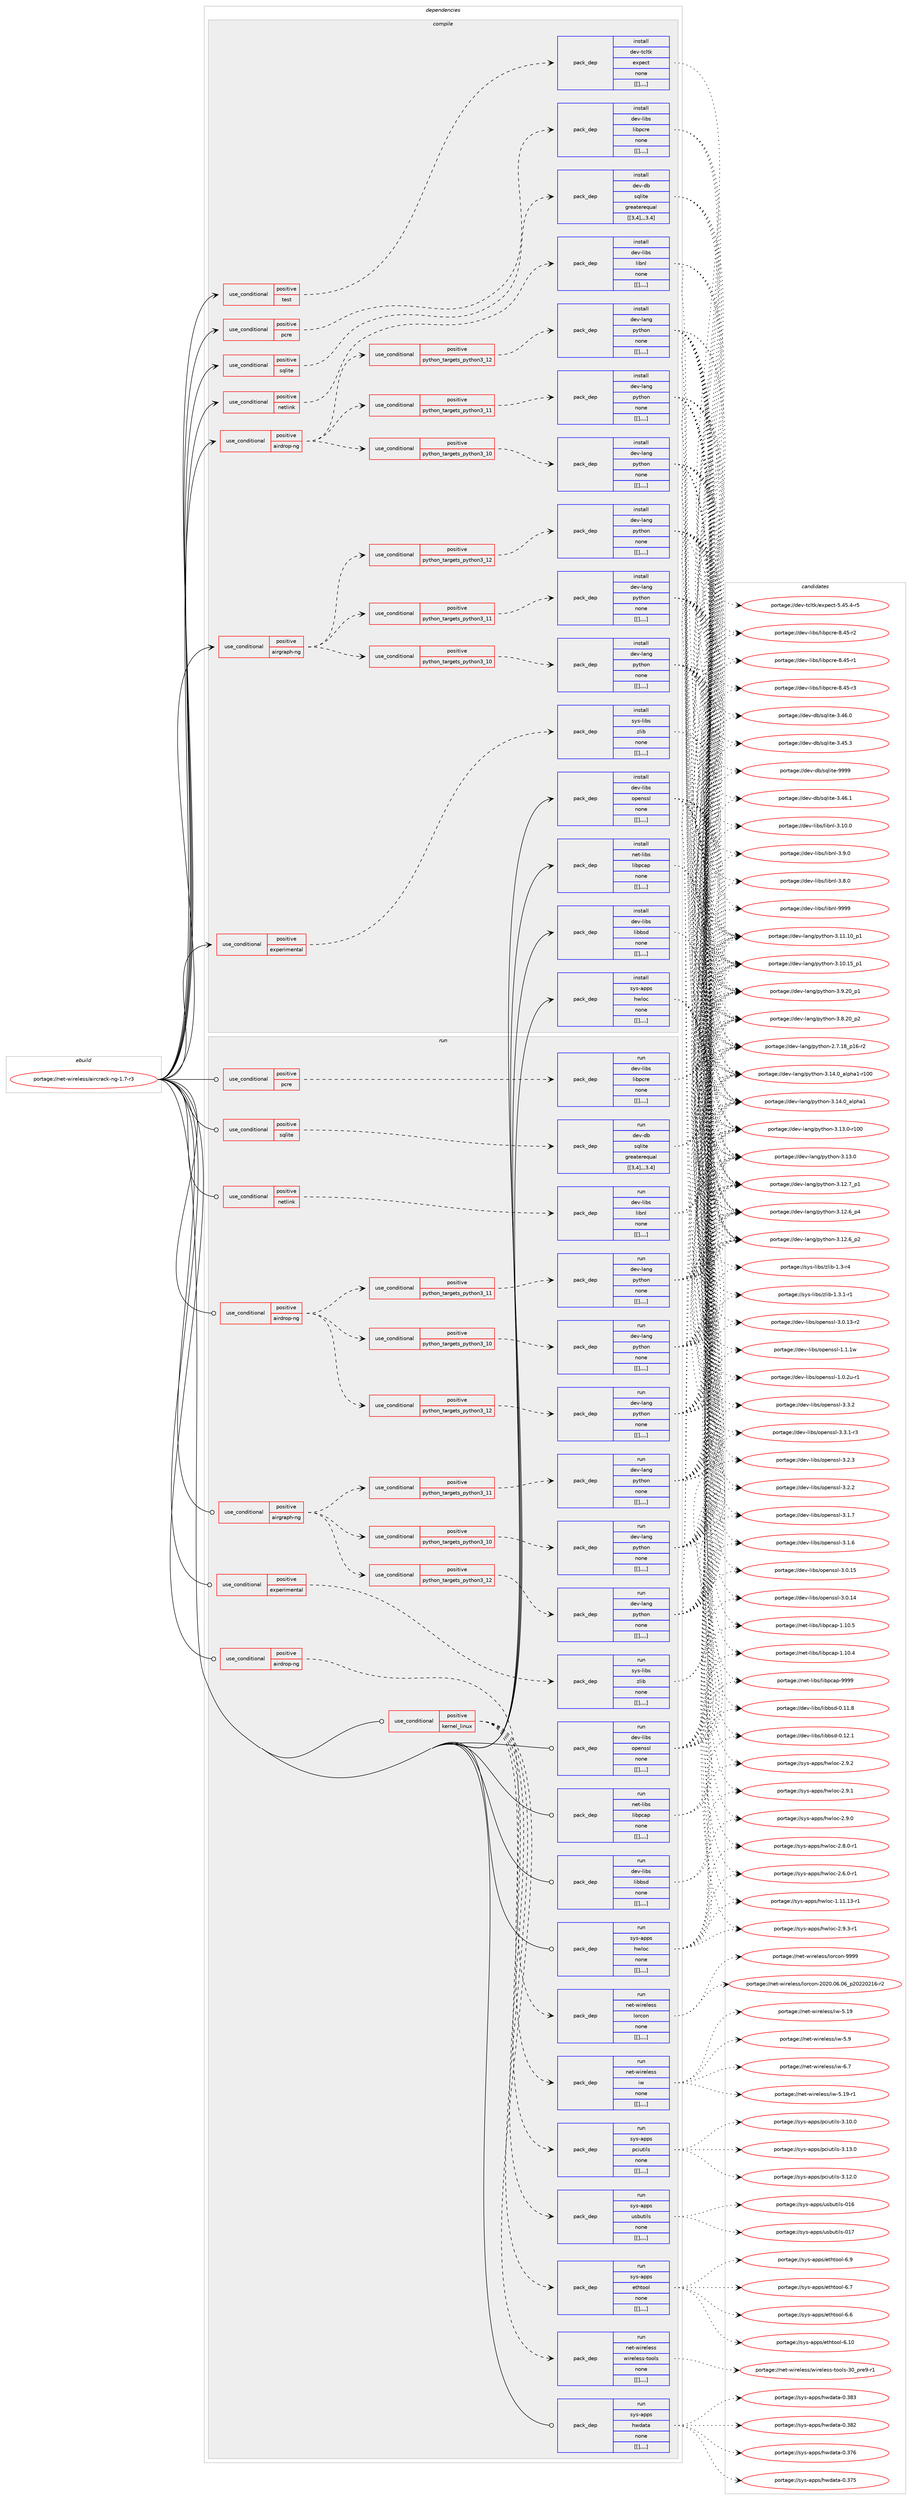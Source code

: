 digraph prolog {

# *************
# Graph options
# *************

newrank=true;
concentrate=true;
compound=true;
graph [rankdir=LR,fontname=Helvetica,fontsize=10,ranksep=1.5];#, ranksep=2.5, nodesep=0.2];
edge  [arrowhead=vee];
node  [fontname=Helvetica,fontsize=10];

# **********
# The ebuild
# **********

subgraph cluster_leftcol {
color=gray;
label=<<i>ebuild</i>>;
id [label="portage://net-wireless/aircrack-ng-1.7-r3", color=red, width=4, href="../net-wireless/aircrack-ng-1.7-r3.svg"];
}

# ****************
# The dependencies
# ****************

subgraph cluster_midcol {
color=gray;
label=<<i>dependencies</i>>;
subgraph cluster_compile {
fillcolor="#eeeeee";
style=filled;
label=<<i>compile</i>>;
subgraph cond108885 {
dependency410636 [label=<<TABLE BORDER="0" CELLBORDER="1" CELLSPACING="0" CELLPADDING="4"><TR><TD ROWSPAN="3" CELLPADDING="10">use_conditional</TD></TR><TR><TD>positive</TD></TR><TR><TD>airdrop-ng</TD></TR></TABLE>>, shape=none, color=red];
subgraph cond108911 {
dependency410713 [label=<<TABLE BORDER="0" CELLBORDER="1" CELLSPACING="0" CELLPADDING="4"><TR><TD ROWSPAN="3" CELLPADDING="10">use_conditional</TD></TR><TR><TD>positive</TD></TR><TR><TD>python_targets_python3_10</TD></TR></TABLE>>, shape=none, color=red];
subgraph pack298740 {
dependency410762 [label=<<TABLE BORDER="0" CELLBORDER="1" CELLSPACING="0" CELLPADDING="4" WIDTH="220"><TR><TD ROWSPAN="6" CELLPADDING="30">pack_dep</TD></TR><TR><TD WIDTH="110">install</TD></TR><TR><TD>dev-lang</TD></TR><TR><TD>python</TD></TR><TR><TD>none</TD></TR><TR><TD>[[],,,,]</TD></TR></TABLE>>, shape=none, color=blue];
}
dependency410713:e -> dependency410762:w [weight=20,style="dashed",arrowhead="vee"];
}
dependency410636:e -> dependency410713:w [weight=20,style="dashed",arrowhead="vee"];
subgraph cond108943 {
dependency410848 [label=<<TABLE BORDER="0" CELLBORDER="1" CELLSPACING="0" CELLPADDING="4"><TR><TD ROWSPAN="3" CELLPADDING="10">use_conditional</TD></TR><TR><TD>positive</TD></TR><TR><TD>python_targets_python3_11</TD></TR></TABLE>>, shape=none, color=red];
subgraph pack298821 {
dependency410850 [label=<<TABLE BORDER="0" CELLBORDER="1" CELLSPACING="0" CELLPADDING="4" WIDTH="220"><TR><TD ROWSPAN="6" CELLPADDING="30">pack_dep</TD></TR><TR><TD WIDTH="110">install</TD></TR><TR><TD>dev-lang</TD></TR><TR><TD>python</TD></TR><TR><TD>none</TD></TR><TR><TD>[[],,,,]</TD></TR></TABLE>>, shape=none, color=blue];
}
dependency410848:e -> dependency410850:w [weight=20,style="dashed",arrowhead="vee"];
}
dependency410636:e -> dependency410848:w [weight=20,style="dashed",arrowhead="vee"];
subgraph cond108960 {
dependency410855 [label=<<TABLE BORDER="0" CELLBORDER="1" CELLSPACING="0" CELLPADDING="4"><TR><TD ROWSPAN="3" CELLPADDING="10">use_conditional</TD></TR><TR><TD>positive</TD></TR><TR><TD>python_targets_python3_12</TD></TR></TABLE>>, shape=none, color=red];
subgraph pack298825 {
dependency410888 [label=<<TABLE BORDER="0" CELLBORDER="1" CELLSPACING="0" CELLPADDING="4" WIDTH="220"><TR><TD ROWSPAN="6" CELLPADDING="30">pack_dep</TD></TR><TR><TD WIDTH="110">install</TD></TR><TR><TD>dev-lang</TD></TR><TR><TD>python</TD></TR><TR><TD>none</TD></TR><TR><TD>[[],,,,]</TD></TR></TABLE>>, shape=none, color=blue];
}
dependency410855:e -> dependency410888:w [weight=20,style="dashed",arrowhead="vee"];
}
dependency410636:e -> dependency410855:w [weight=20,style="dashed",arrowhead="vee"];
}
id:e -> dependency410636:w [weight=20,style="solid",arrowhead="vee"];
subgraph cond108977 {
dependency410948 [label=<<TABLE BORDER="0" CELLBORDER="1" CELLSPACING="0" CELLPADDING="4"><TR><TD ROWSPAN="3" CELLPADDING="10">use_conditional</TD></TR><TR><TD>positive</TD></TR><TR><TD>airgraph-ng</TD></TR></TABLE>>, shape=none, color=red];
subgraph cond108991 {
dependency410968 [label=<<TABLE BORDER="0" CELLBORDER="1" CELLSPACING="0" CELLPADDING="4"><TR><TD ROWSPAN="3" CELLPADDING="10">use_conditional</TD></TR><TR><TD>positive</TD></TR><TR><TD>python_targets_python3_10</TD></TR></TABLE>>, shape=none, color=red];
subgraph pack298904 {
dependency410970 [label=<<TABLE BORDER="0" CELLBORDER="1" CELLSPACING="0" CELLPADDING="4" WIDTH="220"><TR><TD ROWSPAN="6" CELLPADDING="30">pack_dep</TD></TR><TR><TD WIDTH="110">install</TD></TR><TR><TD>dev-lang</TD></TR><TR><TD>python</TD></TR><TR><TD>none</TD></TR><TR><TD>[[],,,,]</TD></TR></TABLE>>, shape=none, color=blue];
}
dependency410968:e -> dependency410970:w [weight=20,style="dashed",arrowhead="vee"];
}
dependency410948:e -> dependency410968:w [weight=20,style="dashed",arrowhead="vee"];
subgraph cond108998 {
dependency410985 [label=<<TABLE BORDER="0" CELLBORDER="1" CELLSPACING="0" CELLPADDING="4"><TR><TD ROWSPAN="3" CELLPADDING="10">use_conditional</TD></TR><TR><TD>positive</TD></TR><TR><TD>python_targets_python3_11</TD></TR></TABLE>>, shape=none, color=red];
subgraph pack298916 {
dependency410998 [label=<<TABLE BORDER="0" CELLBORDER="1" CELLSPACING="0" CELLPADDING="4" WIDTH="220"><TR><TD ROWSPAN="6" CELLPADDING="30">pack_dep</TD></TR><TR><TD WIDTH="110">install</TD></TR><TR><TD>dev-lang</TD></TR><TR><TD>python</TD></TR><TR><TD>none</TD></TR><TR><TD>[[],,,,]</TD></TR></TABLE>>, shape=none, color=blue];
}
dependency410985:e -> dependency410998:w [weight=20,style="dashed",arrowhead="vee"];
}
dependency410948:e -> dependency410985:w [weight=20,style="dashed",arrowhead="vee"];
subgraph cond109005 {
dependency411030 [label=<<TABLE BORDER="0" CELLBORDER="1" CELLSPACING="0" CELLPADDING="4"><TR><TD ROWSPAN="3" CELLPADDING="10">use_conditional</TD></TR><TR><TD>positive</TD></TR><TR><TD>python_targets_python3_12</TD></TR></TABLE>>, shape=none, color=red];
subgraph pack298969 {
dependency411060 [label=<<TABLE BORDER="0" CELLBORDER="1" CELLSPACING="0" CELLPADDING="4" WIDTH="220"><TR><TD ROWSPAN="6" CELLPADDING="30">pack_dep</TD></TR><TR><TD WIDTH="110">install</TD></TR><TR><TD>dev-lang</TD></TR><TR><TD>python</TD></TR><TR><TD>none</TD></TR><TR><TD>[[],,,,]</TD></TR></TABLE>>, shape=none, color=blue];
}
dependency411030:e -> dependency411060:w [weight=20,style="dashed",arrowhead="vee"];
}
dependency410948:e -> dependency411030:w [weight=20,style="dashed",arrowhead="vee"];
}
id:e -> dependency410948:w [weight=20,style="solid",arrowhead="vee"];
subgraph cond109026 {
dependency411101 [label=<<TABLE BORDER="0" CELLBORDER="1" CELLSPACING="0" CELLPADDING="4"><TR><TD ROWSPAN="3" CELLPADDING="10">use_conditional</TD></TR><TR><TD>positive</TD></TR><TR><TD>experimental</TD></TR></TABLE>>, shape=none, color=red];
subgraph pack298994 {
dependency411104 [label=<<TABLE BORDER="0" CELLBORDER="1" CELLSPACING="0" CELLPADDING="4" WIDTH="220"><TR><TD ROWSPAN="6" CELLPADDING="30">pack_dep</TD></TR><TR><TD WIDTH="110">install</TD></TR><TR><TD>sys-libs</TD></TR><TR><TD>zlib</TD></TR><TR><TD>none</TD></TR><TR><TD>[[],,,,]</TD></TR></TABLE>>, shape=none, color=blue];
}
dependency411101:e -> dependency411104:w [weight=20,style="dashed",arrowhead="vee"];
}
id:e -> dependency411101:w [weight=20,style="solid",arrowhead="vee"];
subgraph cond109038 {
dependency411150 [label=<<TABLE BORDER="0" CELLBORDER="1" CELLSPACING="0" CELLPADDING="4"><TR><TD ROWSPAN="3" CELLPADDING="10">use_conditional</TD></TR><TR><TD>positive</TD></TR><TR><TD>netlink</TD></TR></TABLE>>, shape=none, color=red];
subgraph pack299032 {
dependency411154 [label=<<TABLE BORDER="0" CELLBORDER="1" CELLSPACING="0" CELLPADDING="4" WIDTH="220"><TR><TD ROWSPAN="6" CELLPADDING="30">pack_dep</TD></TR><TR><TD WIDTH="110">install</TD></TR><TR><TD>dev-libs</TD></TR><TR><TD>libnl</TD></TR><TR><TD>none</TD></TR><TR><TD>[[],,,,]</TD></TR></TABLE>>, shape=none, color=blue];
}
dependency411150:e -> dependency411154:w [weight=20,style="dashed",arrowhead="vee"];
}
id:e -> dependency411150:w [weight=20,style="solid",arrowhead="vee"];
subgraph cond109064 {
dependency411203 [label=<<TABLE BORDER="0" CELLBORDER="1" CELLSPACING="0" CELLPADDING="4"><TR><TD ROWSPAN="3" CELLPADDING="10">use_conditional</TD></TR><TR><TD>positive</TD></TR><TR><TD>pcre</TD></TR></TABLE>>, shape=none, color=red];
subgraph pack299061 {
dependency411206 [label=<<TABLE BORDER="0" CELLBORDER="1" CELLSPACING="0" CELLPADDING="4" WIDTH="220"><TR><TD ROWSPAN="6" CELLPADDING="30">pack_dep</TD></TR><TR><TD WIDTH="110">install</TD></TR><TR><TD>dev-libs</TD></TR><TR><TD>libpcre</TD></TR><TR><TD>none</TD></TR><TR><TD>[[],,,,]</TD></TR></TABLE>>, shape=none, color=blue];
}
dependency411203:e -> dependency411206:w [weight=20,style="dashed",arrowhead="vee"];
}
id:e -> dependency411203:w [weight=20,style="solid",arrowhead="vee"];
subgraph cond109094 {
dependency411336 [label=<<TABLE BORDER="0" CELLBORDER="1" CELLSPACING="0" CELLPADDING="4"><TR><TD ROWSPAN="3" CELLPADDING="10">use_conditional</TD></TR><TR><TD>positive</TD></TR><TR><TD>sqlite</TD></TR></TABLE>>, shape=none, color=red];
subgraph pack299154 {
dependency411375 [label=<<TABLE BORDER="0" CELLBORDER="1" CELLSPACING="0" CELLPADDING="4" WIDTH="220"><TR><TD ROWSPAN="6" CELLPADDING="30">pack_dep</TD></TR><TR><TD WIDTH="110">install</TD></TR><TR><TD>dev-db</TD></TR><TR><TD>sqlite</TD></TR><TR><TD>greaterequal</TD></TR><TR><TD>[[3,4],,,3.4]</TD></TR></TABLE>>, shape=none, color=blue];
}
dependency411336:e -> dependency411375:w [weight=20,style="dashed",arrowhead="vee"];
}
id:e -> dependency411336:w [weight=20,style="solid",arrowhead="vee"];
subgraph cond109128 {
dependency411442 [label=<<TABLE BORDER="0" CELLBORDER="1" CELLSPACING="0" CELLPADDING="4"><TR><TD ROWSPAN="3" CELLPADDING="10">use_conditional</TD></TR><TR><TD>positive</TD></TR><TR><TD>test</TD></TR></TABLE>>, shape=none, color=red];
subgraph pack299267 {
dependency411496 [label=<<TABLE BORDER="0" CELLBORDER="1" CELLSPACING="0" CELLPADDING="4" WIDTH="220"><TR><TD ROWSPAN="6" CELLPADDING="30">pack_dep</TD></TR><TR><TD WIDTH="110">install</TD></TR><TR><TD>dev-tcltk</TD></TR><TR><TD>expect</TD></TR><TR><TD>none</TD></TR><TR><TD>[[],,,,]</TD></TR></TABLE>>, shape=none, color=blue];
}
dependency411442:e -> dependency411496:w [weight=20,style="dashed",arrowhead="vee"];
}
id:e -> dependency411442:w [weight=20,style="solid",arrowhead="vee"];
subgraph pack299280 {
dependency411521 [label=<<TABLE BORDER="0" CELLBORDER="1" CELLSPACING="0" CELLPADDING="4" WIDTH="220"><TR><TD ROWSPAN="6" CELLPADDING="30">pack_dep</TD></TR><TR><TD WIDTH="110">install</TD></TR><TR><TD>dev-libs</TD></TR><TR><TD>libbsd</TD></TR><TR><TD>none</TD></TR><TR><TD>[[],,,,]</TD></TR></TABLE>>, shape=none, color=blue];
}
id:e -> dependency411521:w [weight=20,style="solid",arrowhead="vee"];
subgraph pack299303 {
dependency411571 [label=<<TABLE BORDER="0" CELLBORDER="1" CELLSPACING="0" CELLPADDING="4" WIDTH="220"><TR><TD ROWSPAN="6" CELLPADDING="30">pack_dep</TD></TR><TR><TD WIDTH="110">install</TD></TR><TR><TD>dev-libs</TD></TR><TR><TD>openssl</TD></TR><TR><TD>none</TD></TR><TR><TD>[[],,,,]</TD></TR></TABLE>>, shape=none, color=blue];
}
id:e -> dependency411571:w [weight=20,style="solid",arrowhead="vee"];
subgraph pack299315 {
dependency411574 [label=<<TABLE BORDER="0" CELLBORDER="1" CELLSPACING="0" CELLPADDING="4" WIDTH="220"><TR><TD ROWSPAN="6" CELLPADDING="30">pack_dep</TD></TR><TR><TD WIDTH="110">install</TD></TR><TR><TD>net-libs</TD></TR><TR><TD>libpcap</TD></TR><TR><TD>none</TD></TR><TR><TD>[[],,,,]</TD></TR></TABLE>>, shape=none, color=blue];
}
id:e -> dependency411574:w [weight=20,style="solid",arrowhead="vee"];
subgraph pack299349 {
dependency411622 [label=<<TABLE BORDER="0" CELLBORDER="1" CELLSPACING="0" CELLPADDING="4" WIDTH="220"><TR><TD ROWSPAN="6" CELLPADDING="30">pack_dep</TD></TR><TR><TD WIDTH="110">install</TD></TR><TR><TD>sys-apps</TD></TR><TR><TD>hwloc</TD></TR><TR><TD>none</TD></TR><TR><TD>[[],,,,]</TD></TR></TABLE>>, shape=none, color=blue];
}
id:e -> dependency411622:w [weight=20,style="solid",arrowhead="vee"];
}
subgraph cluster_compileandrun {
fillcolor="#eeeeee";
style=filled;
label=<<i>compile and run</i>>;
}
subgraph cluster_run {
fillcolor="#eeeeee";
style=filled;
label=<<i>run</i>>;
subgraph cond109197 {
dependency411663 [label=<<TABLE BORDER="0" CELLBORDER="1" CELLSPACING="0" CELLPADDING="4"><TR><TD ROWSPAN="3" CELLPADDING="10">use_conditional</TD></TR><TR><TD>positive</TD></TR><TR><TD>airdrop-ng</TD></TR></TABLE>>, shape=none, color=red];
subgraph cond109217 {
dependency411681 [label=<<TABLE BORDER="0" CELLBORDER="1" CELLSPACING="0" CELLPADDING="4"><TR><TD ROWSPAN="3" CELLPADDING="10">use_conditional</TD></TR><TR><TD>positive</TD></TR><TR><TD>python_targets_python3_10</TD></TR></TABLE>>, shape=none, color=red];
subgraph pack299397 {
dependency411701 [label=<<TABLE BORDER="0" CELLBORDER="1" CELLSPACING="0" CELLPADDING="4" WIDTH="220"><TR><TD ROWSPAN="6" CELLPADDING="30">pack_dep</TD></TR><TR><TD WIDTH="110">run</TD></TR><TR><TD>dev-lang</TD></TR><TR><TD>python</TD></TR><TR><TD>none</TD></TR><TR><TD>[[],,,,]</TD></TR></TABLE>>, shape=none, color=blue];
}
dependency411681:e -> dependency411701:w [weight=20,style="dashed",arrowhead="vee"];
}
dependency411663:e -> dependency411681:w [weight=20,style="dashed",arrowhead="vee"];
subgraph cond109228 {
dependency411726 [label=<<TABLE BORDER="0" CELLBORDER="1" CELLSPACING="0" CELLPADDING="4"><TR><TD ROWSPAN="3" CELLPADDING="10">use_conditional</TD></TR><TR><TD>positive</TD></TR><TR><TD>python_targets_python3_11</TD></TR></TABLE>>, shape=none, color=red];
subgraph pack299445 {
dependency411774 [label=<<TABLE BORDER="0" CELLBORDER="1" CELLSPACING="0" CELLPADDING="4" WIDTH="220"><TR><TD ROWSPAN="6" CELLPADDING="30">pack_dep</TD></TR><TR><TD WIDTH="110">run</TD></TR><TR><TD>dev-lang</TD></TR><TR><TD>python</TD></TR><TR><TD>none</TD></TR><TR><TD>[[],,,,]</TD></TR></TABLE>>, shape=none, color=blue];
}
dependency411726:e -> dependency411774:w [weight=20,style="dashed",arrowhead="vee"];
}
dependency411663:e -> dependency411726:w [weight=20,style="dashed",arrowhead="vee"];
subgraph cond109249 {
dependency411781 [label=<<TABLE BORDER="0" CELLBORDER="1" CELLSPACING="0" CELLPADDING="4"><TR><TD ROWSPAN="3" CELLPADDING="10">use_conditional</TD></TR><TR><TD>positive</TD></TR><TR><TD>python_targets_python3_12</TD></TR></TABLE>>, shape=none, color=red];
subgraph pack299464 {
dependency411816 [label=<<TABLE BORDER="0" CELLBORDER="1" CELLSPACING="0" CELLPADDING="4" WIDTH="220"><TR><TD ROWSPAN="6" CELLPADDING="30">pack_dep</TD></TR><TR><TD WIDTH="110">run</TD></TR><TR><TD>dev-lang</TD></TR><TR><TD>python</TD></TR><TR><TD>none</TD></TR><TR><TD>[[],,,,]</TD></TR></TABLE>>, shape=none, color=blue];
}
dependency411781:e -> dependency411816:w [weight=20,style="dashed",arrowhead="vee"];
}
dependency411663:e -> dependency411781:w [weight=20,style="dashed",arrowhead="vee"];
}
id:e -> dependency411663:w [weight=20,style="solid",arrowhead="odot"];
subgraph cond109260 {
dependency411822 [label=<<TABLE BORDER="0" CELLBORDER="1" CELLSPACING="0" CELLPADDING="4"><TR><TD ROWSPAN="3" CELLPADDING="10">use_conditional</TD></TR><TR><TD>positive</TD></TR><TR><TD>airdrop-ng</TD></TR></TABLE>>, shape=none, color=red];
subgraph pack299489 {
dependency411848 [label=<<TABLE BORDER="0" CELLBORDER="1" CELLSPACING="0" CELLPADDING="4" WIDTH="220"><TR><TD ROWSPAN="6" CELLPADDING="30">pack_dep</TD></TR><TR><TD WIDTH="110">run</TD></TR><TR><TD>net-wireless</TD></TR><TR><TD>lorcon</TD></TR><TR><TD>none</TD></TR><TR><TD>[[],,,,]</TD></TR></TABLE>>, shape=none, color=blue];
}
dependency411822:e -> dependency411848:w [weight=20,style="dashed",arrowhead="vee"];
}
id:e -> dependency411822:w [weight=20,style="solid",arrowhead="odot"];
subgraph cond109297 {
dependency411925 [label=<<TABLE BORDER="0" CELLBORDER="1" CELLSPACING="0" CELLPADDING="4"><TR><TD ROWSPAN="3" CELLPADDING="10">use_conditional</TD></TR><TR><TD>positive</TD></TR><TR><TD>airgraph-ng</TD></TR></TABLE>>, shape=none, color=red];
subgraph cond109298 {
dependency411928 [label=<<TABLE BORDER="0" CELLBORDER="1" CELLSPACING="0" CELLPADDING="4"><TR><TD ROWSPAN="3" CELLPADDING="10">use_conditional</TD></TR><TR><TD>positive</TD></TR><TR><TD>python_targets_python3_10</TD></TR></TABLE>>, shape=none, color=red];
subgraph pack299549 {
dependency411931 [label=<<TABLE BORDER="0" CELLBORDER="1" CELLSPACING="0" CELLPADDING="4" WIDTH="220"><TR><TD ROWSPAN="6" CELLPADDING="30">pack_dep</TD></TR><TR><TD WIDTH="110">run</TD></TR><TR><TD>dev-lang</TD></TR><TR><TD>python</TD></TR><TR><TD>none</TD></TR><TR><TD>[[],,,,]</TD></TR></TABLE>>, shape=none, color=blue];
}
dependency411928:e -> dependency411931:w [weight=20,style="dashed",arrowhead="vee"];
}
dependency411925:e -> dependency411928:w [weight=20,style="dashed",arrowhead="vee"];
subgraph cond109313 {
dependency411986 [label=<<TABLE BORDER="0" CELLBORDER="1" CELLSPACING="0" CELLPADDING="4"><TR><TD ROWSPAN="3" CELLPADDING="10">use_conditional</TD></TR><TR><TD>positive</TD></TR><TR><TD>python_targets_python3_11</TD></TR></TABLE>>, shape=none, color=red];
subgraph pack299588 {
dependency411987 [label=<<TABLE BORDER="0" CELLBORDER="1" CELLSPACING="0" CELLPADDING="4" WIDTH="220"><TR><TD ROWSPAN="6" CELLPADDING="30">pack_dep</TD></TR><TR><TD WIDTH="110">run</TD></TR><TR><TD>dev-lang</TD></TR><TR><TD>python</TD></TR><TR><TD>none</TD></TR><TR><TD>[[],,,,]</TD></TR></TABLE>>, shape=none, color=blue];
}
dependency411986:e -> dependency411987:w [weight=20,style="dashed",arrowhead="vee"];
}
dependency411925:e -> dependency411986:w [weight=20,style="dashed",arrowhead="vee"];
subgraph cond109318 {
dependency411992 [label=<<TABLE BORDER="0" CELLBORDER="1" CELLSPACING="0" CELLPADDING="4"><TR><TD ROWSPAN="3" CELLPADDING="10">use_conditional</TD></TR><TR><TD>positive</TD></TR><TR><TD>python_targets_python3_12</TD></TR></TABLE>>, shape=none, color=red];
subgraph pack299594 {
dependency412039 [label=<<TABLE BORDER="0" CELLBORDER="1" CELLSPACING="0" CELLPADDING="4" WIDTH="220"><TR><TD ROWSPAN="6" CELLPADDING="30">pack_dep</TD></TR><TR><TD WIDTH="110">run</TD></TR><TR><TD>dev-lang</TD></TR><TR><TD>python</TD></TR><TR><TD>none</TD></TR><TR><TD>[[],,,,]</TD></TR></TABLE>>, shape=none, color=blue];
}
dependency411992:e -> dependency412039:w [weight=20,style="dashed",arrowhead="vee"];
}
dependency411925:e -> dependency411992:w [weight=20,style="dashed",arrowhead="vee"];
}
id:e -> dependency411925:w [weight=20,style="solid",arrowhead="odot"];
subgraph cond109332 {
dependency412046 [label=<<TABLE BORDER="0" CELLBORDER="1" CELLSPACING="0" CELLPADDING="4"><TR><TD ROWSPAN="3" CELLPADDING="10">use_conditional</TD></TR><TR><TD>positive</TD></TR><TR><TD>experimental</TD></TR></TABLE>>, shape=none, color=red];
subgraph pack299634 {
dependency412048 [label=<<TABLE BORDER="0" CELLBORDER="1" CELLSPACING="0" CELLPADDING="4" WIDTH="220"><TR><TD ROWSPAN="6" CELLPADDING="30">pack_dep</TD></TR><TR><TD WIDTH="110">run</TD></TR><TR><TD>sys-libs</TD></TR><TR><TD>zlib</TD></TR><TR><TD>none</TD></TR><TR><TD>[[],,,,]</TD></TR></TABLE>>, shape=none, color=blue];
}
dependency412046:e -> dependency412048:w [weight=20,style="dashed",arrowhead="vee"];
}
id:e -> dependency412046:w [weight=20,style="solid",arrowhead="odot"];
subgraph cond109335 {
dependency412052 [label=<<TABLE BORDER="0" CELLBORDER="1" CELLSPACING="0" CELLPADDING="4"><TR><TD ROWSPAN="3" CELLPADDING="10">use_conditional</TD></TR><TR><TD>positive</TD></TR><TR><TD>kernel_linux</TD></TR></TABLE>>, shape=none, color=red];
subgraph pack299638 {
dependency412119 [label=<<TABLE BORDER="0" CELLBORDER="1" CELLSPACING="0" CELLPADDING="4" WIDTH="220"><TR><TD ROWSPAN="6" CELLPADDING="30">pack_dep</TD></TR><TR><TD WIDTH="110">run</TD></TR><TR><TD>net-wireless</TD></TR><TR><TD>iw</TD></TR><TR><TD>none</TD></TR><TR><TD>[[],,,,]</TD></TR></TABLE>>, shape=none, color=blue];
}
dependency412052:e -> dependency412119:w [weight=20,style="dashed",arrowhead="vee"];
subgraph pack299710 {
dependency412158 [label=<<TABLE BORDER="0" CELLBORDER="1" CELLSPACING="0" CELLPADDING="4" WIDTH="220"><TR><TD ROWSPAN="6" CELLPADDING="30">pack_dep</TD></TR><TR><TD WIDTH="110">run</TD></TR><TR><TD>net-wireless</TD></TR><TR><TD>wireless-tools</TD></TR><TR><TD>none</TD></TR><TR><TD>[[],,,,]</TD></TR></TABLE>>, shape=none, color=blue];
}
dependency412052:e -> dependency412158:w [weight=20,style="dashed",arrowhead="vee"];
subgraph pack299715 {
dependency412185 [label=<<TABLE BORDER="0" CELLBORDER="1" CELLSPACING="0" CELLPADDING="4" WIDTH="220"><TR><TD ROWSPAN="6" CELLPADDING="30">pack_dep</TD></TR><TR><TD WIDTH="110">run</TD></TR><TR><TD>sys-apps</TD></TR><TR><TD>ethtool</TD></TR><TR><TD>none</TD></TR><TR><TD>[[],,,,]</TD></TR></TABLE>>, shape=none, color=blue];
}
dependency412052:e -> dependency412185:w [weight=20,style="dashed",arrowhead="vee"];
subgraph pack299743 {
dependency412227 [label=<<TABLE BORDER="0" CELLBORDER="1" CELLSPACING="0" CELLPADDING="4" WIDTH="220"><TR><TD ROWSPAN="6" CELLPADDING="30">pack_dep</TD></TR><TR><TD WIDTH="110">run</TD></TR><TR><TD>sys-apps</TD></TR><TR><TD>usbutils</TD></TR><TR><TD>none</TD></TR><TR><TD>[[],,,,]</TD></TR></TABLE>>, shape=none, color=blue];
}
dependency412052:e -> dependency412227:w [weight=20,style="dashed",arrowhead="vee"];
subgraph pack299784 {
dependency412345 [label=<<TABLE BORDER="0" CELLBORDER="1" CELLSPACING="0" CELLPADDING="4" WIDTH="220"><TR><TD ROWSPAN="6" CELLPADDING="30">pack_dep</TD></TR><TR><TD WIDTH="110">run</TD></TR><TR><TD>sys-apps</TD></TR><TR><TD>pciutils</TD></TR><TR><TD>none</TD></TR><TR><TD>[[],,,,]</TD></TR></TABLE>>, shape=none, color=blue];
}
dependency412052:e -> dependency412345:w [weight=20,style="dashed",arrowhead="vee"];
}
id:e -> dependency412052:w [weight=20,style="solid",arrowhead="odot"];
subgraph cond109435 {
dependency412404 [label=<<TABLE BORDER="0" CELLBORDER="1" CELLSPACING="0" CELLPADDING="4"><TR><TD ROWSPAN="3" CELLPADDING="10">use_conditional</TD></TR><TR><TD>positive</TD></TR><TR><TD>netlink</TD></TR></TABLE>>, shape=none, color=red];
subgraph pack299891 {
dependency412459 [label=<<TABLE BORDER="0" CELLBORDER="1" CELLSPACING="0" CELLPADDING="4" WIDTH="220"><TR><TD ROWSPAN="6" CELLPADDING="30">pack_dep</TD></TR><TR><TD WIDTH="110">run</TD></TR><TR><TD>dev-libs</TD></TR><TR><TD>libnl</TD></TR><TR><TD>none</TD></TR><TR><TD>[[],,,,]</TD></TR></TABLE>>, shape=none, color=blue];
}
dependency412404:e -> dependency412459:w [weight=20,style="dashed",arrowhead="vee"];
}
id:e -> dependency412404:w [weight=20,style="solid",arrowhead="odot"];
subgraph cond109464 {
dependency412492 [label=<<TABLE BORDER="0" CELLBORDER="1" CELLSPACING="0" CELLPADDING="4"><TR><TD ROWSPAN="3" CELLPADDING="10">use_conditional</TD></TR><TR><TD>positive</TD></TR><TR><TD>pcre</TD></TR></TABLE>>, shape=none, color=red];
subgraph pack299940 {
dependency412527 [label=<<TABLE BORDER="0" CELLBORDER="1" CELLSPACING="0" CELLPADDING="4" WIDTH="220"><TR><TD ROWSPAN="6" CELLPADDING="30">pack_dep</TD></TR><TR><TD WIDTH="110">run</TD></TR><TR><TD>dev-libs</TD></TR><TR><TD>libpcre</TD></TR><TR><TD>none</TD></TR><TR><TD>[[],,,,]</TD></TR></TABLE>>, shape=none, color=blue];
}
dependency412492:e -> dependency412527:w [weight=20,style="dashed",arrowhead="vee"];
}
id:e -> dependency412492:w [weight=20,style="solid",arrowhead="odot"];
subgraph cond109483 {
dependency412566 [label=<<TABLE BORDER="0" CELLBORDER="1" CELLSPACING="0" CELLPADDING="4"><TR><TD ROWSPAN="3" CELLPADDING="10">use_conditional</TD></TR><TR><TD>positive</TD></TR><TR><TD>sqlite</TD></TR></TABLE>>, shape=none, color=red];
subgraph pack299997 {
dependency412615 [label=<<TABLE BORDER="0" CELLBORDER="1" CELLSPACING="0" CELLPADDING="4" WIDTH="220"><TR><TD ROWSPAN="6" CELLPADDING="30">pack_dep</TD></TR><TR><TD WIDTH="110">run</TD></TR><TR><TD>dev-db</TD></TR><TR><TD>sqlite</TD></TR><TR><TD>greaterequal</TD></TR><TR><TD>[[3,4],,,3.4]</TD></TR></TABLE>>, shape=none, color=blue];
}
dependency412566:e -> dependency412615:w [weight=20,style="dashed",arrowhead="vee"];
}
id:e -> dependency412566:w [weight=20,style="solid",arrowhead="odot"];
subgraph pack300037 {
dependency412665 [label=<<TABLE BORDER="0" CELLBORDER="1" CELLSPACING="0" CELLPADDING="4" WIDTH="220"><TR><TD ROWSPAN="6" CELLPADDING="30">pack_dep</TD></TR><TR><TD WIDTH="110">run</TD></TR><TR><TD>dev-libs</TD></TR><TR><TD>libbsd</TD></TR><TR><TD>none</TD></TR><TR><TD>[[],,,,]</TD></TR></TABLE>>, shape=none, color=blue];
}
id:e -> dependency412665:w [weight=20,style="solid",arrowhead="odot"];
subgraph pack300070 {
dependency412688 [label=<<TABLE BORDER="0" CELLBORDER="1" CELLSPACING="0" CELLPADDING="4" WIDTH="220"><TR><TD ROWSPAN="6" CELLPADDING="30">pack_dep</TD></TR><TR><TD WIDTH="110">run</TD></TR><TR><TD>dev-libs</TD></TR><TR><TD>openssl</TD></TR><TR><TD>none</TD></TR><TR><TD>[[],,,,]</TD></TR></TABLE>>, shape=none, color=blue];
}
id:e -> dependency412688:w [weight=20,style="solid",arrowhead="odot"];
subgraph pack300098 {
dependency412708 [label=<<TABLE BORDER="0" CELLBORDER="1" CELLSPACING="0" CELLPADDING="4" WIDTH="220"><TR><TD ROWSPAN="6" CELLPADDING="30">pack_dep</TD></TR><TR><TD WIDTH="110">run</TD></TR><TR><TD>net-libs</TD></TR><TR><TD>libpcap</TD></TR><TR><TD>none</TD></TR><TR><TD>[[],,,,]</TD></TR></TABLE>>, shape=none, color=blue];
}
id:e -> dependency412708:w [weight=20,style="solid",arrowhead="odot"];
subgraph pack300112 {
dependency412725 [label=<<TABLE BORDER="0" CELLBORDER="1" CELLSPACING="0" CELLPADDING="4" WIDTH="220"><TR><TD ROWSPAN="6" CELLPADDING="30">pack_dep</TD></TR><TR><TD WIDTH="110">run</TD></TR><TR><TD>sys-apps</TD></TR><TR><TD>hwdata</TD></TR><TR><TD>none</TD></TR><TR><TD>[[],,,,]</TD></TR></TABLE>>, shape=none, color=blue];
}
id:e -> dependency412725:w [weight=20,style="solid",arrowhead="odot"];
subgraph pack300128 {
dependency412758 [label=<<TABLE BORDER="0" CELLBORDER="1" CELLSPACING="0" CELLPADDING="4" WIDTH="220"><TR><TD ROWSPAN="6" CELLPADDING="30">pack_dep</TD></TR><TR><TD WIDTH="110">run</TD></TR><TR><TD>sys-apps</TD></TR><TR><TD>hwloc</TD></TR><TR><TD>none</TD></TR><TR><TD>[[],,,,]</TD></TR></TABLE>>, shape=none, color=blue];
}
id:e -> dependency412758:w [weight=20,style="solid",arrowhead="odot"];
}
}

# **************
# The candidates
# **************

subgraph cluster_choices {
rank=same;
color=gray;
label=<<i>candidates</i>>;

subgraph choice299429 {
color=black;
nodesep=1;
choice100101118451089711010347112121116104111110455146495246489597108112104974945114494848 [label="portage://dev-lang/python-3.14.0_alpha1-r100", color=red, width=4,href="../dev-lang/python-3.14.0_alpha1-r100.svg"];
choice1001011184510897110103471121211161041111104551464952464895971081121049749 [label="portage://dev-lang/python-3.14.0_alpha1", color=red, width=4,href="../dev-lang/python-3.14.0_alpha1.svg"];
choice1001011184510897110103471121211161041111104551464951464845114494848 [label="portage://dev-lang/python-3.13.0-r100", color=red, width=4,href="../dev-lang/python-3.13.0-r100.svg"];
choice10010111845108971101034711212111610411111045514649514648 [label="portage://dev-lang/python-3.13.0", color=red, width=4,href="../dev-lang/python-3.13.0.svg"];
choice100101118451089711010347112121116104111110455146495046559511249 [label="portage://dev-lang/python-3.12.7_p1", color=red, width=4,href="../dev-lang/python-3.12.7_p1.svg"];
choice100101118451089711010347112121116104111110455146495046549511252 [label="portage://dev-lang/python-3.12.6_p4", color=red, width=4,href="../dev-lang/python-3.12.6_p4.svg"];
choice100101118451089711010347112121116104111110455146495046549511250 [label="portage://dev-lang/python-3.12.6_p2", color=red, width=4,href="../dev-lang/python-3.12.6_p2.svg"];
choice10010111845108971101034711212111610411111045514649494649489511249 [label="portage://dev-lang/python-3.11.10_p1", color=red, width=4,href="../dev-lang/python-3.11.10_p1.svg"];
choice10010111845108971101034711212111610411111045514649484649539511249 [label="portage://dev-lang/python-3.10.15_p1", color=red, width=4,href="../dev-lang/python-3.10.15_p1.svg"];
choice100101118451089711010347112121116104111110455146574650489511249 [label="portage://dev-lang/python-3.9.20_p1", color=red, width=4,href="../dev-lang/python-3.9.20_p1.svg"];
choice100101118451089711010347112121116104111110455146564650489511250 [label="portage://dev-lang/python-3.8.20_p2", color=red, width=4,href="../dev-lang/python-3.8.20_p2.svg"];
choice100101118451089711010347112121116104111110455046554649569511249544511450 [label="portage://dev-lang/python-2.7.18_p16-r2", color=red, width=4,href="../dev-lang/python-2.7.18_p16-r2.svg"];
dependency410762:e -> choice100101118451089711010347112121116104111110455146495246489597108112104974945114494848:w [style=dotted,weight="100"];
dependency410762:e -> choice1001011184510897110103471121211161041111104551464952464895971081121049749:w [style=dotted,weight="100"];
dependency410762:e -> choice1001011184510897110103471121211161041111104551464951464845114494848:w [style=dotted,weight="100"];
dependency410762:e -> choice10010111845108971101034711212111610411111045514649514648:w [style=dotted,weight="100"];
dependency410762:e -> choice100101118451089711010347112121116104111110455146495046559511249:w [style=dotted,weight="100"];
dependency410762:e -> choice100101118451089711010347112121116104111110455146495046549511252:w [style=dotted,weight="100"];
dependency410762:e -> choice100101118451089711010347112121116104111110455146495046549511250:w [style=dotted,weight="100"];
dependency410762:e -> choice10010111845108971101034711212111610411111045514649494649489511249:w [style=dotted,weight="100"];
dependency410762:e -> choice10010111845108971101034711212111610411111045514649484649539511249:w [style=dotted,weight="100"];
dependency410762:e -> choice100101118451089711010347112121116104111110455146574650489511249:w [style=dotted,weight="100"];
dependency410762:e -> choice100101118451089711010347112121116104111110455146564650489511250:w [style=dotted,weight="100"];
dependency410762:e -> choice100101118451089711010347112121116104111110455046554649569511249544511450:w [style=dotted,weight="100"];
}
subgraph choice299446 {
color=black;
nodesep=1;
choice100101118451089711010347112121116104111110455146495246489597108112104974945114494848 [label="portage://dev-lang/python-3.14.0_alpha1-r100", color=red, width=4,href="../dev-lang/python-3.14.0_alpha1-r100.svg"];
choice1001011184510897110103471121211161041111104551464952464895971081121049749 [label="portage://dev-lang/python-3.14.0_alpha1", color=red, width=4,href="../dev-lang/python-3.14.0_alpha1.svg"];
choice1001011184510897110103471121211161041111104551464951464845114494848 [label="portage://dev-lang/python-3.13.0-r100", color=red, width=4,href="../dev-lang/python-3.13.0-r100.svg"];
choice10010111845108971101034711212111610411111045514649514648 [label="portage://dev-lang/python-3.13.0", color=red, width=4,href="../dev-lang/python-3.13.0.svg"];
choice100101118451089711010347112121116104111110455146495046559511249 [label="portage://dev-lang/python-3.12.7_p1", color=red, width=4,href="../dev-lang/python-3.12.7_p1.svg"];
choice100101118451089711010347112121116104111110455146495046549511252 [label="portage://dev-lang/python-3.12.6_p4", color=red, width=4,href="../dev-lang/python-3.12.6_p4.svg"];
choice100101118451089711010347112121116104111110455146495046549511250 [label="portage://dev-lang/python-3.12.6_p2", color=red, width=4,href="../dev-lang/python-3.12.6_p2.svg"];
choice10010111845108971101034711212111610411111045514649494649489511249 [label="portage://dev-lang/python-3.11.10_p1", color=red, width=4,href="../dev-lang/python-3.11.10_p1.svg"];
choice10010111845108971101034711212111610411111045514649484649539511249 [label="portage://dev-lang/python-3.10.15_p1", color=red, width=4,href="../dev-lang/python-3.10.15_p1.svg"];
choice100101118451089711010347112121116104111110455146574650489511249 [label="portage://dev-lang/python-3.9.20_p1", color=red, width=4,href="../dev-lang/python-3.9.20_p1.svg"];
choice100101118451089711010347112121116104111110455146564650489511250 [label="portage://dev-lang/python-3.8.20_p2", color=red, width=4,href="../dev-lang/python-3.8.20_p2.svg"];
choice100101118451089711010347112121116104111110455046554649569511249544511450 [label="portage://dev-lang/python-2.7.18_p16-r2", color=red, width=4,href="../dev-lang/python-2.7.18_p16-r2.svg"];
dependency410850:e -> choice100101118451089711010347112121116104111110455146495246489597108112104974945114494848:w [style=dotted,weight="100"];
dependency410850:e -> choice1001011184510897110103471121211161041111104551464952464895971081121049749:w [style=dotted,weight="100"];
dependency410850:e -> choice1001011184510897110103471121211161041111104551464951464845114494848:w [style=dotted,weight="100"];
dependency410850:e -> choice10010111845108971101034711212111610411111045514649514648:w [style=dotted,weight="100"];
dependency410850:e -> choice100101118451089711010347112121116104111110455146495046559511249:w [style=dotted,weight="100"];
dependency410850:e -> choice100101118451089711010347112121116104111110455146495046549511252:w [style=dotted,weight="100"];
dependency410850:e -> choice100101118451089711010347112121116104111110455146495046549511250:w [style=dotted,weight="100"];
dependency410850:e -> choice10010111845108971101034711212111610411111045514649494649489511249:w [style=dotted,weight="100"];
dependency410850:e -> choice10010111845108971101034711212111610411111045514649484649539511249:w [style=dotted,weight="100"];
dependency410850:e -> choice100101118451089711010347112121116104111110455146574650489511249:w [style=dotted,weight="100"];
dependency410850:e -> choice100101118451089711010347112121116104111110455146564650489511250:w [style=dotted,weight="100"];
dependency410850:e -> choice100101118451089711010347112121116104111110455046554649569511249544511450:w [style=dotted,weight="100"];
}
subgraph choice299527 {
color=black;
nodesep=1;
choice100101118451089711010347112121116104111110455146495246489597108112104974945114494848 [label="portage://dev-lang/python-3.14.0_alpha1-r100", color=red, width=4,href="../dev-lang/python-3.14.0_alpha1-r100.svg"];
choice1001011184510897110103471121211161041111104551464952464895971081121049749 [label="portage://dev-lang/python-3.14.0_alpha1", color=red, width=4,href="../dev-lang/python-3.14.0_alpha1.svg"];
choice1001011184510897110103471121211161041111104551464951464845114494848 [label="portage://dev-lang/python-3.13.0-r100", color=red, width=4,href="../dev-lang/python-3.13.0-r100.svg"];
choice10010111845108971101034711212111610411111045514649514648 [label="portage://dev-lang/python-3.13.0", color=red, width=4,href="../dev-lang/python-3.13.0.svg"];
choice100101118451089711010347112121116104111110455146495046559511249 [label="portage://dev-lang/python-3.12.7_p1", color=red, width=4,href="../dev-lang/python-3.12.7_p1.svg"];
choice100101118451089711010347112121116104111110455146495046549511252 [label="portage://dev-lang/python-3.12.6_p4", color=red, width=4,href="../dev-lang/python-3.12.6_p4.svg"];
choice100101118451089711010347112121116104111110455146495046549511250 [label="portage://dev-lang/python-3.12.6_p2", color=red, width=4,href="../dev-lang/python-3.12.6_p2.svg"];
choice10010111845108971101034711212111610411111045514649494649489511249 [label="portage://dev-lang/python-3.11.10_p1", color=red, width=4,href="../dev-lang/python-3.11.10_p1.svg"];
choice10010111845108971101034711212111610411111045514649484649539511249 [label="portage://dev-lang/python-3.10.15_p1", color=red, width=4,href="../dev-lang/python-3.10.15_p1.svg"];
choice100101118451089711010347112121116104111110455146574650489511249 [label="portage://dev-lang/python-3.9.20_p1", color=red, width=4,href="../dev-lang/python-3.9.20_p1.svg"];
choice100101118451089711010347112121116104111110455146564650489511250 [label="portage://dev-lang/python-3.8.20_p2", color=red, width=4,href="../dev-lang/python-3.8.20_p2.svg"];
choice100101118451089711010347112121116104111110455046554649569511249544511450 [label="portage://dev-lang/python-2.7.18_p16-r2", color=red, width=4,href="../dev-lang/python-2.7.18_p16-r2.svg"];
dependency410888:e -> choice100101118451089711010347112121116104111110455146495246489597108112104974945114494848:w [style=dotted,weight="100"];
dependency410888:e -> choice1001011184510897110103471121211161041111104551464952464895971081121049749:w [style=dotted,weight="100"];
dependency410888:e -> choice1001011184510897110103471121211161041111104551464951464845114494848:w [style=dotted,weight="100"];
dependency410888:e -> choice10010111845108971101034711212111610411111045514649514648:w [style=dotted,weight="100"];
dependency410888:e -> choice100101118451089711010347112121116104111110455146495046559511249:w [style=dotted,weight="100"];
dependency410888:e -> choice100101118451089711010347112121116104111110455146495046549511252:w [style=dotted,weight="100"];
dependency410888:e -> choice100101118451089711010347112121116104111110455146495046549511250:w [style=dotted,weight="100"];
dependency410888:e -> choice10010111845108971101034711212111610411111045514649494649489511249:w [style=dotted,weight="100"];
dependency410888:e -> choice10010111845108971101034711212111610411111045514649484649539511249:w [style=dotted,weight="100"];
dependency410888:e -> choice100101118451089711010347112121116104111110455146574650489511249:w [style=dotted,weight="100"];
dependency410888:e -> choice100101118451089711010347112121116104111110455146564650489511250:w [style=dotted,weight="100"];
dependency410888:e -> choice100101118451089711010347112121116104111110455046554649569511249544511450:w [style=dotted,weight="100"];
}
subgraph choice299561 {
color=black;
nodesep=1;
choice100101118451089711010347112121116104111110455146495246489597108112104974945114494848 [label="portage://dev-lang/python-3.14.0_alpha1-r100", color=red, width=4,href="../dev-lang/python-3.14.0_alpha1-r100.svg"];
choice1001011184510897110103471121211161041111104551464952464895971081121049749 [label="portage://dev-lang/python-3.14.0_alpha1", color=red, width=4,href="../dev-lang/python-3.14.0_alpha1.svg"];
choice1001011184510897110103471121211161041111104551464951464845114494848 [label="portage://dev-lang/python-3.13.0-r100", color=red, width=4,href="../dev-lang/python-3.13.0-r100.svg"];
choice10010111845108971101034711212111610411111045514649514648 [label="portage://dev-lang/python-3.13.0", color=red, width=4,href="../dev-lang/python-3.13.0.svg"];
choice100101118451089711010347112121116104111110455146495046559511249 [label="portage://dev-lang/python-3.12.7_p1", color=red, width=4,href="../dev-lang/python-3.12.7_p1.svg"];
choice100101118451089711010347112121116104111110455146495046549511252 [label="portage://dev-lang/python-3.12.6_p4", color=red, width=4,href="../dev-lang/python-3.12.6_p4.svg"];
choice100101118451089711010347112121116104111110455146495046549511250 [label="portage://dev-lang/python-3.12.6_p2", color=red, width=4,href="../dev-lang/python-3.12.6_p2.svg"];
choice10010111845108971101034711212111610411111045514649494649489511249 [label="portage://dev-lang/python-3.11.10_p1", color=red, width=4,href="../dev-lang/python-3.11.10_p1.svg"];
choice10010111845108971101034711212111610411111045514649484649539511249 [label="portage://dev-lang/python-3.10.15_p1", color=red, width=4,href="../dev-lang/python-3.10.15_p1.svg"];
choice100101118451089711010347112121116104111110455146574650489511249 [label="portage://dev-lang/python-3.9.20_p1", color=red, width=4,href="../dev-lang/python-3.9.20_p1.svg"];
choice100101118451089711010347112121116104111110455146564650489511250 [label="portage://dev-lang/python-3.8.20_p2", color=red, width=4,href="../dev-lang/python-3.8.20_p2.svg"];
choice100101118451089711010347112121116104111110455046554649569511249544511450 [label="portage://dev-lang/python-2.7.18_p16-r2", color=red, width=4,href="../dev-lang/python-2.7.18_p16-r2.svg"];
dependency410970:e -> choice100101118451089711010347112121116104111110455146495246489597108112104974945114494848:w [style=dotted,weight="100"];
dependency410970:e -> choice1001011184510897110103471121211161041111104551464952464895971081121049749:w [style=dotted,weight="100"];
dependency410970:e -> choice1001011184510897110103471121211161041111104551464951464845114494848:w [style=dotted,weight="100"];
dependency410970:e -> choice10010111845108971101034711212111610411111045514649514648:w [style=dotted,weight="100"];
dependency410970:e -> choice100101118451089711010347112121116104111110455146495046559511249:w [style=dotted,weight="100"];
dependency410970:e -> choice100101118451089711010347112121116104111110455146495046549511252:w [style=dotted,weight="100"];
dependency410970:e -> choice100101118451089711010347112121116104111110455146495046549511250:w [style=dotted,weight="100"];
dependency410970:e -> choice10010111845108971101034711212111610411111045514649494649489511249:w [style=dotted,weight="100"];
dependency410970:e -> choice10010111845108971101034711212111610411111045514649484649539511249:w [style=dotted,weight="100"];
dependency410970:e -> choice100101118451089711010347112121116104111110455146574650489511249:w [style=dotted,weight="100"];
dependency410970:e -> choice100101118451089711010347112121116104111110455146564650489511250:w [style=dotted,weight="100"];
dependency410970:e -> choice100101118451089711010347112121116104111110455046554649569511249544511450:w [style=dotted,weight="100"];
}
subgraph choice299588 {
color=black;
nodesep=1;
choice100101118451089711010347112121116104111110455146495246489597108112104974945114494848 [label="portage://dev-lang/python-3.14.0_alpha1-r100", color=red, width=4,href="../dev-lang/python-3.14.0_alpha1-r100.svg"];
choice1001011184510897110103471121211161041111104551464952464895971081121049749 [label="portage://dev-lang/python-3.14.0_alpha1", color=red, width=4,href="../dev-lang/python-3.14.0_alpha1.svg"];
choice1001011184510897110103471121211161041111104551464951464845114494848 [label="portage://dev-lang/python-3.13.0-r100", color=red, width=4,href="../dev-lang/python-3.13.0-r100.svg"];
choice10010111845108971101034711212111610411111045514649514648 [label="portage://dev-lang/python-3.13.0", color=red, width=4,href="../dev-lang/python-3.13.0.svg"];
choice100101118451089711010347112121116104111110455146495046559511249 [label="portage://dev-lang/python-3.12.7_p1", color=red, width=4,href="../dev-lang/python-3.12.7_p1.svg"];
choice100101118451089711010347112121116104111110455146495046549511252 [label="portage://dev-lang/python-3.12.6_p4", color=red, width=4,href="../dev-lang/python-3.12.6_p4.svg"];
choice100101118451089711010347112121116104111110455146495046549511250 [label="portage://dev-lang/python-3.12.6_p2", color=red, width=4,href="../dev-lang/python-3.12.6_p2.svg"];
choice10010111845108971101034711212111610411111045514649494649489511249 [label="portage://dev-lang/python-3.11.10_p1", color=red, width=4,href="../dev-lang/python-3.11.10_p1.svg"];
choice10010111845108971101034711212111610411111045514649484649539511249 [label="portage://dev-lang/python-3.10.15_p1", color=red, width=4,href="../dev-lang/python-3.10.15_p1.svg"];
choice100101118451089711010347112121116104111110455146574650489511249 [label="portage://dev-lang/python-3.9.20_p1", color=red, width=4,href="../dev-lang/python-3.9.20_p1.svg"];
choice100101118451089711010347112121116104111110455146564650489511250 [label="portage://dev-lang/python-3.8.20_p2", color=red, width=4,href="../dev-lang/python-3.8.20_p2.svg"];
choice100101118451089711010347112121116104111110455046554649569511249544511450 [label="portage://dev-lang/python-2.7.18_p16-r2", color=red, width=4,href="../dev-lang/python-2.7.18_p16-r2.svg"];
dependency410998:e -> choice100101118451089711010347112121116104111110455146495246489597108112104974945114494848:w [style=dotted,weight="100"];
dependency410998:e -> choice1001011184510897110103471121211161041111104551464952464895971081121049749:w [style=dotted,weight="100"];
dependency410998:e -> choice1001011184510897110103471121211161041111104551464951464845114494848:w [style=dotted,weight="100"];
dependency410998:e -> choice10010111845108971101034711212111610411111045514649514648:w [style=dotted,weight="100"];
dependency410998:e -> choice100101118451089711010347112121116104111110455146495046559511249:w [style=dotted,weight="100"];
dependency410998:e -> choice100101118451089711010347112121116104111110455146495046549511252:w [style=dotted,weight="100"];
dependency410998:e -> choice100101118451089711010347112121116104111110455146495046549511250:w [style=dotted,weight="100"];
dependency410998:e -> choice10010111845108971101034711212111610411111045514649494649489511249:w [style=dotted,weight="100"];
dependency410998:e -> choice10010111845108971101034711212111610411111045514649484649539511249:w [style=dotted,weight="100"];
dependency410998:e -> choice100101118451089711010347112121116104111110455146574650489511249:w [style=dotted,weight="100"];
dependency410998:e -> choice100101118451089711010347112121116104111110455146564650489511250:w [style=dotted,weight="100"];
dependency410998:e -> choice100101118451089711010347112121116104111110455046554649569511249544511450:w [style=dotted,weight="100"];
}
subgraph choice299673 {
color=black;
nodesep=1;
choice100101118451089711010347112121116104111110455146495246489597108112104974945114494848 [label="portage://dev-lang/python-3.14.0_alpha1-r100", color=red, width=4,href="../dev-lang/python-3.14.0_alpha1-r100.svg"];
choice1001011184510897110103471121211161041111104551464952464895971081121049749 [label="portage://dev-lang/python-3.14.0_alpha1", color=red, width=4,href="../dev-lang/python-3.14.0_alpha1.svg"];
choice1001011184510897110103471121211161041111104551464951464845114494848 [label="portage://dev-lang/python-3.13.0-r100", color=red, width=4,href="../dev-lang/python-3.13.0-r100.svg"];
choice10010111845108971101034711212111610411111045514649514648 [label="portage://dev-lang/python-3.13.0", color=red, width=4,href="../dev-lang/python-3.13.0.svg"];
choice100101118451089711010347112121116104111110455146495046559511249 [label="portage://dev-lang/python-3.12.7_p1", color=red, width=4,href="../dev-lang/python-3.12.7_p1.svg"];
choice100101118451089711010347112121116104111110455146495046549511252 [label="portage://dev-lang/python-3.12.6_p4", color=red, width=4,href="../dev-lang/python-3.12.6_p4.svg"];
choice100101118451089711010347112121116104111110455146495046549511250 [label="portage://dev-lang/python-3.12.6_p2", color=red, width=4,href="../dev-lang/python-3.12.6_p2.svg"];
choice10010111845108971101034711212111610411111045514649494649489511249 [label="portage://dev-lang/python-3.11.10_p1", color=red, width=4,href="../dev-lang/python-3.11.10_p1.svg"];
choice10010111845108971101034711212111610411111045514649484649539511249 [label="portage://dev-lang/python-3.10.15_p1", color=red, width=4,href="../dev-lang/python-3.10.15_p1.svg"];
choice100101118451089711010347112121116104111110455146574650489511249 [label="portage://dev-lang/python-3.9.20_p1", color=red, width=4,href="../dev-lang/python-3.9.20_p1.svg"];
choice100101118451089711010347112121116104111110455146564650489511250 [label="portage://dev-lang/python-3.8.20_p2", color=red, width=4,href="../dev-lang/python-3.8.20_p2.svg"];
choice100101118451089711010347112121116104111110455046554649569511249544511450 [label="portage://dev-lang/python-2.7.18_p16-r2", color=red, width=4,href="../dev-lang/python-2.7.18_p16-r2.svg"];
dependency411060:e -> choice100101118451089711010347112121116104111110455146495246489597108112104974945114494848:w [style=dotted,weight="100"];
dependency411060:e -> choice1001011184510897110103471121211161041111104551464952464895971081121049749:w [style=dotted,weight="100"];
dependency411060:e -> choice1001011184510897110103471121211161041111104551464951464845114494848:w [style=dotted,weight="100"];
dependency411060:e -> choice10010111845108971101034711212111610411111045514649514648:w [style=dotted,weight="100"];
dependency411060:e -> choice100101118451089711010347112121116104111110455146495046559511249:w [style=dotted,weight="100"];
dependency411060:e -> choice100101118451089711010347112121116104111110455146495046549511252:w [style=dotted,weight="100"];
dependency411060:e -> choice100101118451089711010347112121116104111110455146495046549511250:w [style=dotted,weight="100"];
dependency411060:e -> choice10010111845108971101034711212111610411111045514649494649489511249:w [style=dotted,weight="100"];
dependency411060:e -> choice10010111845108971101034711212111610411111045514649484649539511249:w [style=dotted,weight="100"];
dependency411060:e -> choice100101118451089711010347112121116104111110455146574650489511249:w [style=dotted,weight="100"];
dependency411060:e -> choice100101118451089711010347112121116104111110455146564650489511250:w [style=dotted,weight="100"];
dependency411060:e -> choice100101118451089711010347112121116104111110455046554649569511249544511450:w [style=dotted,weight="100"];
}
subgraph choice299689 {
color=black;
nodesep=1;
choice115121115451081059811547122108105984549465146494511449 [label="portage://sys-libs/zlib-1.3.1-r1", color=red, width=4,href="../sys-libs/zlib-1.3.1-r1.svg"];
choice11512111545108105981154712210810598454946514511452 [label="portage://sys-libs/zlib-1.3-r4", color=red, width=4,href="../sys-libs/zlib-1.3-r4.svg"];
dependency411104:e -> choice115121115451081059811547122108105984549465146494511449:w [style=dotted,weight="100"];
dependency411104:e -> choice11512111545108105981154712210810598454946514511452:w [style=dotted,weight="100"];
}
subgraph choice299714 {
color=black;
nodesep=1;
choice100101118451081059811547108105981101084557575757 [label="portage://dev-libs/libnl-9999", color=red, width=4,href="../dev-libs/libnl-9999.svg"];
choice1001011184510810598115471081059811010845514649484648 [label="portage://dev-libs/libnl-3.10.0", color=red, width=4,href="../dev-libs/libnl-3.10.0.svg"];
choice10010111845108105981154710810598110108455146574648 [label="portage://dev-libs/libnl-3.9.0", color=red, width=4,href="../dev-libs/libnl-3.9.0.svg"];
choice10010111845108105981154710810598110108455146564648 [label="portage://dev-libs/libnl-3.8.0", color=red, width=4,href="../dev-libs/libnl-3.8.0.svg"];
dependency411154:e -> choice100101118451081059811547108105981101084557575757:w [style=dotted,weight="100"];
dependency411154:e -> choice1001011184510810598115471081059811010845514649484648:w [style=dotted,weight="100"];
dependency411154:e -> choice10010111845108105981154710810598110108455146574648:w [style=dotted,weight="100"];
dependency411154:e -> choice10010111845108105981154710810598110108455146564648:w [style=dotted,weight="100"];
}
subgraph choice299824 {
color=black;
nodesep=1;
choice100101118451081059811547108105981129911410145564652534511451 [label="portage://dev-libs/libpcre-8.45-r3", color=red, width=4,href="../dev-libs/libpcre-8.45-r3.svg"];
choice100101118451081059811547108105981129911410145564652534511450 [label="portage://dev-libs/libpcre-8.45-r2", color=red, width=4,href="../dev-libs/libpcre-8.45-r2.svg"];
choice100101118451081059811547108105981129911410145564652534511449 [label="portage://dev-libs/libpcre-8.45-r1", color=red, width=4,href="../dev-libs/libpcre-8.45-r1.svg"];
dependency411206:e -> choice100101118451081059811547108105981129911410145564652534511451:w [style=dotted,weight="100"];
dependency411206:e -> choice100101118451081059811547108105981129911410145564652534511450:w [style=dotted,weight="100"];
dependency411206:e -> choice100101118451081059811547108105981129911410145564652534511449:w [style=dotted,weight="100"];
}
subgraph choice299837 {
color=black;
nodesep=1;
choice1001011184510098471151131081051161014557575757 [label="portage://dev-db/sqlite-9999", color=red, width=4,href="../dev-db/sqlite-9999.svg"];
choice10010111845100984711511310810511610145514652544649 [label="portage://dev-db/sqlite-3.46.1", color=red, width=4,href="../dev-db/sqlite-3.46.1.svg"];
choice10010111845100984711511310810511610145514652544648 [label="portage://dev-db/sqlite-3.46.0", color=red, width=4,href="../dev-db/sqlite-3.46.0.svg"];
choice10010111845100984711511310810511610145514652534651 [label="portage://dev-db/sqlite-3.45.3", color=red, width=4,href="../dev-db/sqlite-3.45.3.svg"];
dependency411375:e -> choice1001011184510098471151131081051161014557575757:w [style=dotted,weight="100"];
dependency411375:e -> choice10010111845100984711511310810511610145514652544649:w [style=dotted,weight="100"];
dependency411375:e -> choice10010111845100984711511310810511610145514652544648:w [style=dotted,weight="100"];
dependency411375:e -> choice10010111845100984711511310810511610145514652534651:w [style=dotted,weight="100"];
}
subgraph choice299854 {
color=black;
nodesep=1;
choice10010111845116991081161074710112011210199116455346525346524511453 [label="portage://dev-tcltk/expect-5.45.4-r5", color=red, width=4,href="../dev-tcltk/expect-5.45.4-r5.svg"];
dependency411496:e -> choice10010111845116991081161074710112011210199116455346525346524511453:w [style=dotted,weight="100"];
}
subgraph choice299856 {
color=black;
nodesep=1;
choice100101118451081059811547108105989811510045484649504649 [label="portage://dev-libs/libbsd-0.12.1", color=red, width=4,href="../dev-libs/libbsd-0.12.1.svg"];
choice100101118451081059811547108105989811510045484649494656 [label="portage://dev-libs/libbsd-0.11.8", color=red, width=4,href="../dev-libs/libbsd-0.11.8.svg"];
dependency411521:e -> choice100101118451081059811547108105989811510045484649504649:w [style=dotted,weight="100"];
dependency411521:e -> choice100101118451081059811547108105989811510045484649494656:w [style=dotted,weight="100"];
}
subgraph choice299860 {
color=black;
nodesep=1;
choice100101118451081059811547111112101110115115108455146514650 [label="portage://dev-libs/openssl-3.3.2", color=red, width=4,href="../dev-libs/openssl-3.3.2.svg"];
choice1001011184510810598115471111121011101151151084551465146494511451 [label="portage://dev-libs/openssl-3.3.1-r3", color=red, width=4,href="../dev-libs/openssl-3.3.1-r3.svg"];
choice100101118451081059811547111112101110115115108455146504651 [label="portage://dev-libs/openssl-3.2.3", color=red, width=4,href="../dev-libs/openssl-3.2.3.svg"];
choice100101118451081059811547111112101110115115108455146504650 [label="portage://dev-libs/openssl-3.2.2", color=red, width=4,href="../dev-libs/openssl-3.2.2.svg"];
choice100101118451081059811547111112101110115115108455146494655 [label="portage://dev-libs/openssl-3.1.7", color=red, width=4,href="../dev-libs/openssl-3.1.7.svg"];
choice100101118451081059811547111112101110115115108455146494654 [label="portage://dev-libs/openssl-3.1.6", color=red, width=4,href="../dev-libs/openssl-3.1.6.svg"];
choice10010111845108105981154711111210111011511510845514648464953 [label="portage://dev-libs/openssl-3.0.15", color=red, width=4,href="../dev-libs/openssl-3.0.15.svg"];
choice10010111845108105981154711111210111011511510845514648464952 [label="portage://dev-libs/openssl-3.0.14", color=red, width=4,href="../dev-libs/openssl-3.0.14.svg"];
choice100101118451081059811547111112101110115115108455146484649514511450 [label="portage://dev-libs/openssl-3.0.13-r2", color=red, width=4,href="../dev-libs/openssl-3.0.13-r2.svg"];
choice100101118451081059811547111112101110115115108454946494649119 [label="portage://dev-libs/openssl-1.1.1w", color=red, width=4,href="../dev-libs/openssl-1.1.1w.svg"];
choice1001011184510810598115471111121011101151151084549464846501174511449 [label="portage://dev-libs/openssl-1.0.2u-r1", color=red, width=4,href="../dev-libs/openssl-1.0.2u-r1.svg"];
dependency411571:e -> choice100101118451081059811547111112101110115115108455146514650:w [style=dotted,weight="100"];
dependency411571:e -> choice1001011184510810598115471111121011101151151084551465146494511451:w [style=dotted,weight="100"];
dependency411571:e -> choice100101118451081059811547111112101110115115108455146504651:w [style=dotted,weight="100"];
dependency411571:e -> choice100101118451081059811547111112101110115115108455146504650:w [style=dotted,weight="100"];
dependency411571:e -> choice100101118451081059811547111112101110115115108455146494655:w [style=dotted,weight="100"];
dependency411571:e -> choice100101118451081059811547111112101110115115108455146494654:w [style=dotted,weight="100"];
dependency411571:e -> choice10010111845108105981154711111210111011511510845514648464953:w [style=dotted,weight="100"];
dependency411571:e -> choice10010111845108105981154711111210111011511510845514648464952:w [style=dotted,weight="100"];
dependency411571:e -> choice100101118451081059811547111112101110115115108455146484649514511450:w [style=dotted,weight="100"];
dependency411571:e -> choice100101118451081059811547111112101110115115108454946494649119:w [style=dotted,weight="100"];
dependency411571:e -> choice1001011184510810598115471111121011101151151084549464846501174511449:w [style=dotted,weight="100"];
}
subgraph choice299870 {
color=black;
nodesep=1;
choice1101011164510810598115471081059811299971124557575757 [label="portage://net-libs/libpcap-9999", color=red, width=4,href="../net-libs/libpcap-9999.svg"];
choice11010111645108105981154710810598112999711245494649484653 [label="portage://net-libs/libpcap-1.10.5", color=red, width=4,href="../net-libs/libpcap-1.10.5.svg"];
choice11010111645108105981154710810598112999711245494649484652 [label="portage://net-libs/libpcap-1.10.4", color=red, width=4,href="../net-libs/libpcap-1.10.4.svg"];
dependency411574:e -> choice1101011164510810598115471081059811299971124557575757:w [style=dotted,weight="100"];
dependency411574:e -> choice11010111645108105981154710810598112999711245494649484653:w [style=dotted,weight="100"];
dependency411574:e -> choice11010111645108105981154710810598112999711245494649484652:w [style=dotted,weight="100"];
}
subgraph choice299896 {
color=black;
nodesep=1;
choice115121115459711211211547104119108111994550465746514511449 [label="portage://sys-apps/hwloc-2.9.3-r1", color=red, width=4,href="../sys-apps/hwloc-2.9.3-r1.svg"];
choice11512111545971121121154710411910811199455046574650 [label="portage://sys-apps/hwloc-2.9.2", color=red, width=4,href="../sys-apps/hwloc-2.9.2.svg"];
choice11512111545971121121154710411910811199455046574649 [label="portage://sys-apps/hwloc-2.9.1", color=red, width=4,href="../sys-apps/hwloc-2.9.1.svg"];
choice11512111545971121121154710411910811199455046574648 [label="portage://sys-apps/hwloc-2.9.0", color=red, width=4,href="../sys-apps/hwloc-2.9.0.svg"];
choice115121115459711211211547104119108111994550465646484511449 [label="portage://sys-apps/hwloc-2.8.0-r1", color=red, width=4,href="../sys-apps/hwloc-2.8.0-r1.svg"];
choice115121115459711211211547104119108111994550465446484511449 [label="portage://sys-apps/hwloc-2.6.0-r1", color=red, width=4,href="../sys-apps/hwloc-2.6.0-r1.svg"];
choice1151211154597112112115471041191081119945494649494649514511449 [label="portage://sys-apps/hwloc-1.11.13-r1", color=red, width=4,href="../sys-apps/hwloc-1.11.13-r1.svg"];
dependency411622:e -> choice115121115459711211211547104119108111994550465746514511449:w [style=dotted,weight="100"];
dependency411622:e -> choice11512111545971121121154710411910811199455046574650:w [style=dotted,weight="100"];
dependency411622:e -> choice11512111545971121121154710411910811199455046574649:w [style=dotted,weight="100"];
dependency411622:e -> choice11512111545971121121154710411910811199455046574648:w [style=dotted,weight="100"];
dependency411622:e -> choice115121115459711211211547104119108111994550465646484511449:w [style=dotted,weight="100"];
dependency411622:e -> choice115121115459711211211547104119108111994550465446484511449:w [style=dotted,weight="100"];
dependency411622:e -> choice1151211154597112112115471041191081119945494649494649514511449:w [style=dotted,weight="100"];
}
subgraph choice299900 {
color=black;
nodesep=1;
choice100101118451089711010347112121116104111110455146495246489597108112104974945114494848 [label="portage://dev-lang/python-3.14.0_alpha1-r100", color=red, width=4,href="../dev-lang/python-3.14.0_alpha1-r100.svg"];
choice1001011184510897110103471121211161041111104551464952464895971081121049749 [label="portage://dev-lang/python-3.14.0_alpha1", color=red, width=4,href="../dev-lang/python-3.14.0_alpha1.svg"];
choice1001011184510897110103471121211161041111104551464951464845114494848 [label="portage://dev-lang/python-3.13.0-r100", color=red, width=4,href="../dev-lang/python-3.13.0-r100.svg"];
choice10010111845108971101034711212111610411111045514649514648 [label="portage://dev-lang/python-3.13.0", color=red, width=4,href="../dev-lang/python-3.13.0.svg"];
choice100101118451089711010347112121116104111110455146495046559511249 [label="portage://dev-lang/python-3.12.7_p1", color=red, width=4,href="../dev-lang/python-3.12.7_p1.svg"];
choice100101118451089711010347112121116104111110455146495046549511252 [label="portage://dev-lang/python-3.12.6_p4", color=red, width=4,href="../dev-lang/python-3.12.6_p4.svg"];
choice100101118451089711010347112121116104111110455146495046549511250 [label="portage://dev-lang/python-3.12.6_p2", color=red, width=4,href="../dev-lang/python-3.12.6_p2.svg"];
choice10010111845108971101034711212111610411111045514649494649489511249 [label="portage://dev-lang/python-3.11.10_p1", color=red, width=4,href="../dev-lang/python-3.11.10_p1.svg"];
choice10010111845108971101034711212111610411111045514649484649539511249 [label="portage://dev-lang/python-3.10.15_p1", color=red, width=4,href="../dev-lang/python-3.10.15_p1.svg"];
choice100101118451089711010347112121116104111110455146574650489511249 [label="portage://dev-lang/python-3.9.20_p1", color=red, width=4,href="../dev-lang/python-3.9.20_p1.svg"];
choice100101118451089711010347112121116104111110455146564650489511250 [label="portage://dev-lang/python-3.8.20_p2", color=red, width=4,href="../dev-lang/python-3.8.20_p2.svg"];
choice100101118451089711010347112121116104111110455046554649569511249544511450 [label="portage://dev-lang/python-2.7.18_p16-r2", color=red, width=4,href="../dev-lang/python-2.7.18_p16-r2.svg"];
dependency411701:e -> choice100101118451089711010347112121116104111110455146495246489597108112104974945114494848:w [style=dotted,weight="100"];
dependency411701:e -> choice1001011184510897110103471121211161041111104551464952464895971081121049749:w [style=dotted,weight="100"];
dependency411701:e -> choice1001011184510897110103471121211161041111104551464951464845114494848:w [style=dotted,weight="100"];
dependency411701:e -> choice10010111845108971101034711212111610411111045514649514648:w [style=dotted,weight="100"];
dependency411701:e -> choice100101118451089711010347112121116104111110455146495046559511249:w [style=dotted,weight="100"];
dependency411701:e -> choice100101118451089711010347112121116104111110455146495046549511252:w [style=dotted,weight="100"];
dependency411701:e -> choice100101118451089711010347112121116104111110455146495046549511250:w [style=dotted,weight="100"];
dependency411701:e -> choice10010111845108971101034711212111610411111045514649494649489511249:w [style=dotted,weight="100"];
dependency411701:e -> choice10010111845108971101034711212111610411111045514649484649539511249:w [style=dotted,weight="100"];
dependency411701:e -> choice100101118451089711010347112121116104111110455146574650489511249:w [style=dotted,weight="100"];
dependency411701:e -> choice100101118451089711010347112121116104111110455146564650489511250:w [style=dotted,weight="100"];
dependency411701:e -> choice100101118451089711010347112121116104111110455046554649569511249544511450:w [style=dotted,weight="100"];
}
subgraph choice299935 {
color=black;
nodesep=1;
choice100101118451089711010347112121116104111110455146495246489597108112104974945114494848 [label="portage://dev-lang/python-3.14.0_alpha1-r100", color=red, width=4,href="../dev-lang/python-3.14.0_alpha1-r100.svg"];
choice1001011184510897110103471121211161041111104551464952464895971081121049749 [label="portage://dev-lang/python-3.14.0_alpha1", color=red, width=4,href="../dev-lang/python-3.14.0_alpha1.svg"];
choice1001011184510897110103471121211161041111104551464951464845114494848 [label="portage://dev-lang/python-3.13.0-r100", color=red, width=4,href="../dev-lang/python-3.13.0-r100.svg"];
choice10010111845108971101034711212111610411111045514649514648 [label="portage://dev-lang/python-3.13.0", color=red, width=4,href="../dev-lang/python-3.13.0.svg"];
choice100101118451089711010347112121116104111110455146495046559511249 [label="portage://dev-lang/python-3.12.7_p1", color=red, width=4,href="../dev-lang/python-3.12.7_p1.svg"];
choice100101118451089711010347112121116104111110455146495046549511252 [label="portage://dev-lang/python-3.12.6_p4", color=red, width=4,href="../dev-lang/python-3.12.6_p4.svg"];
choice100101118451089711010347112121116104111110455146495046549511250 [label="portage://dev-lang/python-3.12.6_p2", color=red, width=4,href="../dev-lang/python-3.12.6_p2.svg"];
choice10010111845108971101034711212111610411111045514649494649489511249 [label="portage://dev-lang/python-3.11.10_p1", color=red, width=4,href="../dev-lang/python-3.11.10_p1.svg"];
choice10010111845108971101034711212111610411111045514649484649539511249 [label="portage://dev-lang/python-3.10.15_p1", color=red, width=4,href="../dev-lang/python-3.10.15_p1.svg"];
choice100101118451089711010347112121116104111110455146574650489511249 [label="portage://dev-lang/python-3.9.20_p1", color=red, width=4,href="../dev-lang/python-3.9.20_p1.svg"];
choice100101118451089711010347112121116104111110455146564650489511250 [label="portage://dev-lang/python-3.8.20_p2", color=red, width=4,href="../dev-lang/python-3.8.20_p2.svg"];
choice100101118451089711010347112121116104111110455046554649569511249544511450 [label="portage://dev-lang/python-2.7.18_p16-r2", color=red, width=4,href="../dev-lang/python-2.7.18_p16-r2.svg"];
dependency411774:e -> choice100101118451089711010347112121116104111110455146495246489597108112104974945114494848:w [style=dotted,weight="100"];
dependency411774:e -> choice1001011184510897110103471121211161041111104551464952464895971081121049749:w [style=dotted,weight="100"];
dependency411774:e -> choice1001011184510897110103471121211161041111104551464951464845114494848:w [style=dotted,weight="100"];
dependency411774:e -> choice10010111845108971101034711212111610411111045514649514648:w [style=dotted,weight="100"];
dependency411774:e -> choice100101118451089711010347112121116104111110455146495046559511249:w [style=dotted,weight="100"];
dependency411774:e -> choice100101118451089711010347112121116104111110455146495046549511252:w [style=dotted,weight="100"];
dependency411774:e -> choice100101118451089711010347112121116104111110455146495046549511250:w [style=dotted,weight="100"];
dependency411774:e -> choice10010111845108971101034711212111610411111045514649494649489511249:w [style=dotted,weight="100"];
dependency411774:e -> choice10010111845108971101034711212111610411111045514649484649539511249:w [style=dotted,weight="100"];
dependency411774:e -> choice100101118451089711010347112121116104111110455146574650489511249:w [style=dotted,weight="100"];
dependency411774:e -> choice100101118451089711010347112121116104111110455146564650489511250:w [style=dotted,weight="100"];
dependency411774:e -> choice100101118451089711010347112121116104111110455046554649569511249544511450:w [style=dotted,weight="100"];
}
subgraph choice299955 {
color=black;
nodesep=1;
choice100101118451089711010347112121116104111110455146495246489597108112104974945114494848 [label="portage://dev-lang/python-3.14.0_alpha1-r100", color=red, width=4,href="../dev-lang/python-3.14.0_alpha1-r100.svg"];
choice1001011184510897110103471121211161041111104551464952464895971081121049749 [label="portage://dev-lang/python-3.14.0_alpha1", color=red, width=4,href="../dev-lang/python-3.14.0_alpha1.svg"];
choice1001011184510897110103471121211161041111104551464951464845114494848 [label="portage://dev-lang/python-3.13.0-r100", color=red, width=4,href="../dev-lang/python-3.13.0-r100.svg"];
choice10010111845108971101034711212111610411111045514649514648 [label="portage://dev-lang/python-3.13.0", color=red, width=4,href="../dev-lang/python-3.13.0.svg"];
choice100101118451089711010347112121116104111110455146495046559511249 [label="portage://dev-lang/python-3.12.7_p1", color=red, width=4,href="../dev-lang/python-3.12.7_p1.svg"];
choice100101118451089711010347112121116104111110455146495046549511252 [label="portage://dev-lang/python-3.12.6_p4", color=red, width=4,href="../dev-lang/python-3.12.6_p4.svg"];
choice100101118451089711010347112121116104111110455146495046549511250 [label="portage://dev-lang/python-3.12.6_p2", color=red, width=4,href="../dev-lang/python-3.12.6_p2.svg"];
choice10010111845108971101034711212111610411111045514649494649489511249 [label="portage://dev-lang/python-3.11.10_p1", color=red, width=4,href="../dev-lang/python-3.11.10_p1.svg"];
choice10010111845108971101034711212111610411111045514649484649539511249 [label="portage://dev-lang/python-3.10.15_p1", color=red, width=4,href="../dev-lang/python-3.10.15_p1.svg"];
choice100101118451089711010347112121116104111110455146574650489511249 [label="portage://dev-lang/python-3.9.20_p1", color=red, width=4,href="../dev-lang/python-3.9.20_p1.svg"];
choice100101118451089711010347112121116104111110455146564650489511250 [label="portage://dev-lang/python-3.8.20_p2", color=red, width=4,href="../dev-lang/python-3.8.20_p2.svg"];
choice100101118451089711010347112121116104111110455046554649569511249544511450 [label="portage://dev-lang/python-2.7.18_p16-r2", color=red, width=4,href="../dev-lang/python-2.7.18_p16-r2.svg"];
dependency411816:e -> choice100101118451089711010347112121116104111110455146495246489597108112104974945114494848:w [style=dotted,weight="100"];
dependency411816:e -> choice1001011184510897110103471121211161041111104551464952464895971081121049749:w [style=dotted,weight="100"];
dependency411816:e -> choice1001011184510897110103471121211161041111104551464951464845114494848:w [style=dotted,weight="100"];
dependency411816:e -> choice10010111845108971101034711212111610411111045514649514648:w [style=dotted,weight="100"];
dependency411816:e -> choice100101118451089711010347112121116104111110455146495046559511249:w [style=dotted,weight="100"];
dependency411816:e -> choice100101118451089711010347112121116104111110455146495046549511252:w [style=dotted,weight="100"];
dependency411816:e -> choice100101118451089711010347112121116104111110455146495046549511250:w [style=dotted,weight="100"];
dependency411816:e -> choice10010111845108971101034711212111610411111045514649494649489511249:w [style=dotted,weight="100"];
dependency411816:e -> choice10010111845108971101034711212111610411111045514649484649539511249:w [style=dotted,weight="100"];
dependency411816:e -> choice100101118451089711010347112121116104111110455146574650489511249:w [style=dotted,weight="100"];
dependency411816:e -> choice100101118451089711010347112121116104111110455146564650489511250:w [style=dotted,weight="100"];
dependency411816:e -> choice100101118451089711010347112121116104111110455046554649569511249544511450:w [style=dotted,weight="100"];
}
subgraph choice299973 {
color=black;
nodesep=1;
choice1101011164511910511410110810111511547108111114991111104557575757 [label="portage://net-wireless/lorcon-9999", color=red, width=4,href="../net-wireless/lorcon-9999.svg"];
choice11010111645119105114101108101115115471081111149911111045504850484648544648549511250485050485049544511450 [label="portage://net-wireless/lorcon-2020.06.06_p20220216-r2", color=red, width=4,href="../net-wireless/lorcon-2020.06.06_p20220216-r2.svg"];
dependency411848:e -> choice1101011164511910511410110810111511547108111114991111104557575757:w [style=dotted,weight="100"];
dependency411848:e -> choice11010111645119105114101108101115115471081111149911111045504850484648544648549511250485050485049544511450:w [style=dotted,weight="100"];
}
subgraph choice299978 {
color=black;
nodesep=1;
choice100101118451089711010347112121116104111110455146495246489597108112104974945114494848 [label="portage://dev-lang/python-3.14.0_alpha1-r100", color=red, width=4,href="../dev-lang/python-3.14.0_alpha1-r100.svg"];
choice1001011184510897110103471121211161041111104551464952464895971081121049749 [label="portage://dev-lang/python-3.14.0_alpha1", color=red, width=4,href="../dev-lang/python-3.14.0_alpha1.svg"];
choice1001011184510897110103471121211161041111104551464951464845114494848 [label="portage://dev-lang/python-3.13.0-r100", color=red, width=4,href="../dev-lang/python-3.13.0-r100.svg"];
choice10010111845108971101034711212111610411111045514649514648 [label="portage://dev-lang/python-3.13.0", color=red, width=4,href="../dev-lang/python-3.13.0.svg"];
choice100101118451089711010347112121116104111110455146495046559511249 [label="portage://dev-lang/python-3.12.7_p1", color=red, width=4,href="../dev-lang/python-3.12.7_p1.svg"];
choice100101118451089711010347112121116104111110455146495046549511252 [label="portage://dev-lang/python-3.12.6_p4", color=red, width=4,href="../dev-lang/python-3.12.6_p4.svg"];
choice100101118451089711010347112121116104111110455146495046549511250 [label="portage://dev-lang/python-3.12.6_p2", color=red, width=4,href="../dev-lang/python-3.12.6_p2.svg"];
choice10010111845108971101034711212111610411111045514649494649489511249 [label="portage://dev-lang/python-3.11.10_p1", color=red, width=4,href="../dev-lang/python-3.11.10_p1.svg"];
choice10010111845108971101034711212111610411111045514649484649539511249 [label="portage://dev-lang/python-3.10.15_p1", color=red, width=4,href="../dev-lang/python-3.10.15_p1.svg"];
choice100101118451089711010347112121116104111110455146574650489511249 [label="portage://dev-lang/python-3.9.20_p1", color=red, width=4,href="../dev-lang/python-3.9.20_p1.svg"];
choice100101118451089711010347112121116104111110455146564650489511250 [label="portage://dev-lang/python-3.8.20_p2", color=red, width=4,href="../dev-lang/python-3.8.20_p2.svg"];
choice100101118451089711010347112121116104111110455046554649569511249544511450 [label="portage://dev-lang/python-2.7.18_p16-r2", color=red, width=4,href="../dev-lang/python-2.7.18_p16-r2.svg"];
dependency411931:e -> choice100101118451089711010347112121116104111110455146495246489597108112104974945114494848:w [style=dotted,weight="100"];
dependency411931:e -> choice1001011184510897110103471121211161041111104551464952464895971081121049749:w [style=dotted,weight="100"];
dependency411931:e -> choice1001011184510897110103471121211161041111104551464951464845114494848:w [style=dotted,weight="100"];
dependency411931:e -> choice10010111845108971101034711212111610411111045514649514648:w [style=dotted,weight="100"];
dependency411931:e -> choice100101118451089711010347112121116104111110455146495046559511249:w [style=dotted,weight="100"];
dependency411931:e -> choice100101118451089711010347112121116104111110455146495046549511252:w [style=dotted,weight="100"];
dependency411931:e -> choice100101118451089711010347112121116104111110455146495046549511250:w [style=dotted,weight="100"];
dependency411931:e -> choice10010111845108971101034711212111610411111045514649494649489511249:w [style=dotted,weight="100"];
dependency411931:e -> choice10010111845108971101034711212111610411111045514649484649539511249:w [style=dotted,weight="100"];
dependency411931:e -> choice100101118451089711010347112121116104111110455146574650489511249:w [style=dotted,weight="100"];
dependency411931:e -> choice100101118451089711010347112121116104111110455146564650489511250:w [style=dotted,weight="100"];
dependency411931:e -> choice100101118451089711010347112121116104111110455046554649569511249544511450:w [style=dotted,weight="100"];
}
subgraph choice299999 {
color=black;
nodesep=1;
choice100101118451089711010347112121116104111110455146495246489597108112104974945114494848 [label="portage://dev-lang/python-3.14.0_alpha1-r100", color=red, width=4,href="../dev-lang/python-3.14.0_alpha1-r100.svg"];
choice1001011184510897110103471121211161041111104551464952464895971081121049749 [label="portage://dev-lang/python-3.14.0_alpha1", color=red, width=4,href="../dev-lang/python-3.14.0_alpha1.svg"];
choice1001011184510897110103471121211161041111104551464951464845114494848 [label="portage://dev-lang/python-3.13.0-r100", color=red, width=4,href="../dev-lang/python-3.13.0-r100.svg"];
choice10010111845108971101034711212111610411111045514649514648 [label="portage://dev-lang/python-3.13.0", color=red, width=4,href="../dev-lang/python-3.13.0.svg"];
choice100101118451089711010347112121116104111110455146495046559511249 [label="portage://dev-lang/python-3.12.7_p1", color=red, width=4,href="../dev-lang/python-3.12.7_p1.svg"];
choice100101118451089711010347112121116104111110455146495046549511252 [label="portage://dev-lang/python-3.12.6_p4", color=red, width=4,href="../dev-lang/python-3.12.6_p4.svg"];
choice100101118451089711010347112121116104111110455146495046549511250 [label="portage://dev-lang/python-3.12.6_p2", color=red, width=4,href="../dev-lang/python-3.12.6_p2.svg"];
choice10010111845108971101034711212111610411111045514649494649489511249 [label="portage://dev-lang/python-3.11.10_p1", color=red, width=4,href="../dev-lang/python-3.11.10_p1.svg"];
choice10010111845108971101034711212111610411111045514649484649539511249 [label="portage://dev-lang/python-3.10.15_p1", color=red, width=4,href="../dev-lang/python-3.10.15_p1.svg"];
choice100101118451089711010347112121116104111110455146574650489511249 [label="portage://dev-lang/python-3.9.20_p1", color=red, width=4,href="../dev-lang/python-3.9.20_p1.svg"];
choice100101118451089711010347112121116104111110455146564650489511250 [label="portage://dev-lang/python-3.8.20_p2", color=red, width=4,href="../dev-lang/python-3.8.20_p2.svg"];
choice100101118451089711010347112121116104111110455046554649569511249544511450 [label="portage://dev-lang/python-2.7.18_p16-r2", color=red, width=4,href="../dev-lang/python-2.7.18_p16-r2.svg"];
dependency411987:e -> choice100101118451089711010347112121116104111110455146495246489597108112104974945114494848:w [style=dotted,weight="100"];
dependency411987:e -> choice1001011184510897110103471121211161041111104551464952464895971081121049749:w [style=dotted,weight="100"];
dependency411987:e -> choice1001011184510897110103471121211161041111104551464951464845114494848:w [style=dotted,weight="100"];
dependency411987:e -> choice10010111845108971101034711212111610411111045514649514648:w [style=dotted,weight="100"];
dependency411987:e -> choice100101118451089711010347112121116104111110455146495046559511249:w [style=dotted,weight="100"];
dependency411987:e -> choice100101118451089711010347112121116104111110455146495046549511252:w [style=dotted,weight="100"];
dependency411987:e -> choice100101118451089711010347112121116104111110455146495046549511250:w [style=dotted,weight="100"];
dependency411987:e -> choice10010111845108971101034711212111610411111045514649494649489511249:w [style=dotted,weight="100"];
dependency411987:e -> choice10010111845108971101034711212111610411111045514649484649539511249:w [style=dotted,weight="100"];
dependency411987:e -> choice100101118451089711010347112121116104111110455146574650489511249:w [style=dotted,weight="100"];
dependency411987:e -> choice100101118451089711010347112121116104111110455146564650489511250:w [style=dotted,weight="100"];
dependency411987:e -> choice100101118451089711010347112121116104111110455046554649569511249544511450:w [style=dotted,weight="100"];
}
subgraph choice300043 {
color=black;
nodesep=1;
choice100101118451089711010347112121116104111110455146495246489597108112104974945114494848 [label="portage://dev-lang/python-3.14.0_alpha1-r100", color=red, width=4,href="../dev-lang/python-3.14.0_alpha1-r100.svg"];
choice1001011184510897110103471121211161041111104551464952464895971081121049749 [label="portage://dev-lang/python-3.14.0_alpha1", color=red, width=4,href="../dev-lang/python-3.14.0_alpha1.svg"];
choice1001011184510897110103471121211161041111104551464951464845114494848 [label="portage://dev-lang/python-3.13.0-r100", color=red, width=4,href="../dev-lang/python-3.13.0-r100.svg"];
choice10010111845108971101034711212111610411111045514649514648 [label="portage://dev-lang/python-3.13.0", color=red, width=4,href="../dev-lang/python-3.13.0.svg"];
choice100101118451089711010347112121116104111110455146495046559511249 [label="portage://dev-lang/python-3.12.7_p1", color=red, width=4,href="../dev-lang/python-3.12.7_p1.svg"];
choice100101118451089711010347112121116104111110455146495046549511252 [label="portage://dev-lang/python-3.12.6_p4", color=red, width=4,href="../dev-lang/python-3.12.6_p4.svg"];
choice100101118451089711010347112121116104111110455146495046549511250 [label="portage://dev-lang/python-3.12.6_p2", color=red, width=4,href="../dev-lang/python-3.12.6_p2.svg"];
choice10010111845108971101034711212111610411111045514649494649489511249 [label="portage://dev-lang/python-3.11.10_p1", color=red, width=4,href="../dev-lang/python-3.11.10_p1.svg"];
choice10010111845108971101034711212111610411111045514649484649539511249 [label="portage://dev-lang/python-3.10.15_p1", color=red, width=4,href="../dev-lang/python-3.10.15_p1.svg"];
choice100101118451089711010347112121116104111110455146574650489511249 [label="portage://dev-lang/python-3.9.20_p1", color=red, width=4,href="../dev-lang/python-3.9.20_p1.svg"];
choice100101118451089711010347112121116104111110455146564650489511250 [label="portage://dev-lang/python-3.8.20_p2", color=red, width=4,href="../dev-lang/python-3.8.20_p2.svg"];
choice100101118451089711010347112121116104111110455046554649569511249544511450 [label="portage://dev-lang/python-2.7.18_p16-r2", color=red, width=4,href="../dev-lang/python-2.7.18_p16-r2.svg"];
dependency412039:e -> choice100101118451089711010347112121116104111110455146495246489597108112104974945114494848:w [style=dotted,weight="100"];
dependency412039:e -> choice1001011184510897110103471121211161041111104551464952464895971081121049749:w [style=dotted,weight="100"];
dependency412039:e -> choice1001011184510897110103471121211161041111104551464951464845114494848:w [style=dotted,weight="100"];
dependency412039:e -> choice10010111845108971101034711212111610411111045514649514648:w [style=dotted,weight="100"];
dependency412039:e -> choice100101118451089711010347112121116104111110455146495046559511249:w [style=dotted,weight="100"];
dependency412039:e -> choice100101118451089711010347112121116104111110455146495046549511252:w [style=dotted,weight="100"];
dependency412039:e -> choice100101118451089711010347112121116104111110455146495046549511250:w [style=dotted,weight="100"];
dependency412039:e -> choice10010111845108971101034711212111610411111045514649494649489511249:w [style=dotted,weight="100"];
dependency412039:e -> choice10010111845108971101034711212111610411111045514649484649539511249:w [style=dotted,weight="100"];
dependency412039:e -> choice100101118451089711010347112121116104111110455146574650489511249:w [style=dotted,weight="100"];
dependency412039:e -> choice100101118451089711010347112121116104111110455146564650489511250:w [style=dotted,weight="100"];
dependency412039:e -> choice100101118451089711010347112121116104111110455046554649569511249544511450:w [style=dotted,weight="100"];
}
subgraph choice300056 {
color=black;
nodesep=1;
choice115121115451081059811547122108105984549465146494511449 [label="portage://sys-libs/zlib-1.3.1-r1", color=red, width=4,href="../sys-libs/zlib-1.3.1-r1.svg"];
choice11512111545108105981154712210810598454946514511452 [label="portage://sys-libs/zlib-1.3-r4", color=red, width=4,href="../sys-libs/zlib-1.3-r4.svg"];
dependency412048:e -> choice115121115451081059811547122108105984549465146494511449:w [style=dotted,weight="100"];
dependency412048:e -> choice11512111545108105981154712210810598454946514511452:w [style=dotted,weight="100"];
}
subgraph choice300061 {
color=black;
nodesep=1;
choice110101116451191051141011081011151154710511945544655 [label="portage://net-wireless/iw-6.7", color=red, width=4,href="../net-wireless/iw-6.7.svg"];
choice110101116451191051141011081011151154710511945534649574511449 [label="portage://net-wireless/iw-5.19-r1", color=red, width=4,href="../net-wireless/iw-5.19-r1.svg"];
choice11010111645119105114101108101115115471051194553464957 [label="portage://net-wireless/iw-5.19", color=red, width=4,href="../net-wireless/iw-5.19.svg"];
choice110101116451191051141011081011151154710511945534657 [label="portage://net-wireless/iw-5.9", color=red, width=4,href="../net-wireless/iw-5.9.svg"];
dependency412119:e -> choice110101116451191051141011081011151154710511945544655:w [style=dotted,weight="100"];
dependency412119:e -> choice110101116451191051141011081011151154710511945534649574511449:w [style=dotted,weight="100"];
dependency412119:e -> choice11010111645119105114101108101115115471051194553464957:w [style=dotted,weight="100"];
dependency412119:e -> choice110101116451191051141011081011151154710511945534657:w [style=dotted,weight="100"];
}
subgraph choice300066 {
color=black;
nodesep=1;
choice11010111645119105114101108101115115471191051141011081011151154511611111110811545514895112114101574511449 [label="portage://net-wireless/wireless-tools-30_pre9-r1", color=red, width=4,href="../net-wireless/wireless-tools-30_pre9-r1.svg"];
dependency412158:e -> choice11010111645119105114101108101115115471191051141011081011151154511611111110811545514895112114101574511449:w [style=dotted,weight="100"];
}
subgraph choice300068 {
color=black;
nodesep=1;
choice1151211154597112112115471011161041161111111084554464948 [label="portage://sys-apps/ethtool-6.10", color=red, width=4,href="../sys-apps/ethtool-6.10.svg"];
choice11512111545971121121154710111610411611111110845544657 [label="portage://sys-apps/ethtool-6.9", color=red, width=4,href="../sys-apps/ethtool-6.9.svg"];
choice11512111545971121121154710111610411611111110845544655 [label="portage://sys-apps/ethtool-6.7", color=red, width=4,href="../sys-apps/ethtool-6.7.svg"];
choice11512111545971121121154710111610411611111110845544654 [label="portage://sys-apps/ethtool-6.6", color=red, width=4,href="../sys-apps/ethtool-6.6.svg"];
dependency412185:e -> choice1151211154597112112115471011161041161111111084554464948:w [style=dotted,weight="100"];
dependency412185:e -> choice11512111545971121121154710111610411611111110845544657:w [style=dotted,weight="100"];
dependency412185:e -> choice11512111545971121121154710111610411611111110845544655:w [style=dotted,weight="100"];
dependency412185:e -> choice11512111545971121121154710111610411611111110845544654:w [style=dotted,weight="100"];
}
subgraph choice300083 {
color=black;
nodesep=1;
choice1151211154597112112115471171159811711610510811545484955 [label="portage://sys-apps/usbutils-017", color=red, width=4,href="../sys-apps/usbutils-017.svg"];
choice1151211154597112112115471171159811711610510811545484954 [label="portage://sys-apps/usbutils-016", color=red, width=4,href="../sys-apps/usbutils-016.svg"];
dependency412227:e -> choice1151211154597112112115471171159811711610510811545484955:w [style=dotted,weight="100"];
dependency412227:e -> choice1151211154597112112115471171159811711610510811545484954:w [style=dotted,weight="100"];
}
subgraph choice300103 {
color=black;
nodesep=1;
choice1151211154597112112115471129910511711610510811545514649514648 [label="portage://sys-apps/pciutils-3.13.0", color=red, width=4,href="../sys-apps/pciutils-3.13.0.svg"];
choice1151211154597112112115471129910511711610510811545514649504648 [label="portage://sys-apps/pciutils-3.12.0", color=red, width=4,href="../sys-apps/pciutils-3.12.0.svg"];
choice1151211154597112112115471129910511711610510811545514649484648 [label="portage://sys-apps/pciutils-3.10.0", color=red, width=4,href="../sys-apps/pciutils-3.10.0.svg"];
dependency412345:e -> choice1151211154597112112115471129910511711610510811545514649514648:w [style=dotted,weight="100"];
dependency412345:e -> choice1151211154597112112115471129910511711610510811545514649504648:w [style=dotted,weight="100"];
dependency412345:e -> choice1151211154597112112115471129910511711610510811545514649484648:w [style=dotted,weight="100"];
}
subgraph choice300136 {
color=black;
nodesep=1;
choice100101118451081059811547108105981101084557575757 [label="portage://dev-libs/libnl-9999", color=red, width=4,href="../dev-libs/libnl-9999.svg"];
choice1001011184510810598115471081059811010845514649484648 [label="portage://dev-libs/libnl-3.10.0", color=red, width=4,href="../dev-libs/libnl-3.10.0.svg"];
choice10010111845108105981154710810598110108455146574648 [label="portage://dev-libs/libnl-3.9.0", color=red, width=4,href="../dev-libs/libnl-3.9.0.svg"];
choice10010111845108105981154710810598110108455146564648 [label="portage://dev-libs/libnl-3.8.0", color=red, width=4,href="../dev-libs/libnl-3.8.0.svg"];
dependency412459:e -> choice100101118451081059811547108105981101084557575757:w [style=dotted,weight="100"];
dependency412459:e -> choice1001011184510810598115471081059811010845514649484648:w [style=dotted,weight="100"];
dependency412459:e -> choice10010111845108105981154710810598110108455146574648:w [style=dotted,weight="100"];
dependency412459:e -> choice10010111845108105981154710810598110108455146564648:w [style=dotted,weight="100"];
}
subgraph choice300160 {
color=black;
nodesep=1;
choice100101118451081059811547108105981129911410145564652534511451 [label="portage://dev-libs/libpcre-8.45-r3", color=red, width=4,href="../dev-libs/libpcre-8.45-r3.svg"];
choice100101118451081059811547108105981129911410145564652534511450 [label="portage://dev-libs/libpcre-8.45-r2", color=red, width=4,href="../dev-libs/libpcre-8.45-r2.svg"];
choice100101118451081059811547108105981129911410145564652534511449 [label="portage://dev-libs/libpcre-8.45-r1", color=red, width=4,href="../dev-libs/libpcre-8.45-r1.svg"];
dependency412527:e -> choice100101118451081059811547108105981129911410145564652534511451:w [style=dotted,weight="100"];
dependency412527:e -> choice100101118451081059811547108105981129911410145564652534511450:w [style=dotted,weight="100"];
dependency412527:e -> choice100101118451081059811547108105981129911410145564652534511449:w [style=dotted,weight="100"];
}
subgraph choice300165 {
color=black;
nodesep=1;
choice1001011184510098471151131081051161014557575757 [label="portage://dev-db/sqlite-9999", color=red, width=4,href="../dev-db/sqlite-9999.svg"];
choice10010111845100984711511310810511610145514652544649 [label="portage://dev-db/sqlite-3.46.1", color=red, width=4,href="../dev-db/sqlite-3.46.1.svg"];
choice10010111845100984711511310810511610145514652544648 [label="portage://dev-db/sqlite-3.46.0", color=red, width=4,href="../dev-db/sqlite-3.46.0.svg"];
choice10010111845100984711511310810511610145514652534651 [label="portage://dev-db/sqlite-3.45.3", color=red, width=4,href="../dev-db/sqlite-3.45.3.svg"];
dependency412615:e -> choice1001011184510098471151131081051161014557575757:w [style=dotted,weight="100"];
dependency412615:e -> choice10010111845100984711511310810511610145514652544649:w [style=dotted,weight="100"];
dependency412615:e -> choice10010111845100984711511310810511610145514652544648:w [style=dotted,weight="100"];
dependency412615:e -> choice10010111845100984711511310810511610145514652534651:w [style=dotted,weight="100"];
}
subgraph choice300182 {
color=black;
nodesep=1;
choice100101118451081059811547108105989811510045484649504649 [label="portage://dev-libs/libbsd-0.12.1", color=red, width=4,href="../dev-libs/libbsd-0.12.1.svg"];
choice100101118451081059811547108105989811510045484649494656 [label="portage://dev-libs/libbsd-0.11.8", color=red, width=4,href="../dev-libs/libbsd-0.11.8.svg"];
dependency412665:e -> choice100101118451081059811547108105989811510045484649504649:w [style=dotted,weight="100"];
dependency412665:e -> choice100101118451081059811547108105989811510045484649494656:w [style=dotted,weight="100"];
}
subgraph choice300201 {
color=black;
nodesep=1;
choice100101118451081059811547111112101110115115108455146514650 [label="portage://dev-libs/openssl-3.3.2", color=red, width=4,href="../dev-libs/openssl-3.3.2.svg"];
choice1001011184510810598115471111121011101151151084551465146494511451 [label="portage://dev-libs/openssl-3.3.1-r3", color=red, width=4,href="../dev-libs/openssl-3.3.1-r3.svg"];
choice100101118451081059811547111112101110115115108455146504651 [label="portage://dev-libs/openssl-3.2.3", color=red, width=4,href="../dev-libs/openssl-3.2.3.svg"];
choice100101118451081059811547111112101110115115108455146504650 [label="portage://dev-libs/openssl-3.2.2", color=red, width=4,href="../dev-libs/openssl-3.2.2.svg"];
choice100101118451081059811547111112101110115115108455146494655 [label="portage://dev-libs/openssl-3.1.7", color=red, width=4,href="../dev-libs/openssl-3.1.7.svg"];
choice100101118451081059811547111112101110115115108455146494654 [label="portage://dev-libs/openssl-3.1.6", color=red, width=4,href="../dev-libs/openssl-3.1.6.svg"];
choice10010111845108105981154711111210111011511510845514648464953 [label="portage://dev-libs/openssl-3.0.15", color=red, width=4,href="../dev-libs/openssl-3.0.15.svg"];
choice10010111845108105981154711111210111011511510845514648464952 [label="portage://dev-libs/openssl-3.0.14", color=red, width=4,href="../dev-libs/openssl-3.0.14.svg"];
choice100101118451081059811547111112101110115115108455146484649514511450 [label="portage://dev-libs/openssl-3.0.13-r2", color=red, width=4,href="../dev-libs/openssl-3.0.13-r2.svg"];
choice100101118451081059811547111112101110115115108454946494649119 [label="portage://dev-libs/openssl-1.1.1w", color=red, width=4,href="../dev-libs/openssl-1.1.1w.svg"];
choice1001011184510810598115471111121011101151151084549464846501174511449 [label="portage://dev-libs/openssl-1.0.2u-r1", color=red, width=4,href="../dev-libs/openssl-1.0.2u-r1.svg"];
dependency412688:e -> choice100101118451081059811547111112101110115115108455146514650:w [style=dotted,weight="100"];
dependency412688:e -> choice1001011184510810598115471111121011101151151084551465146494511451:w [style=dotted,weight="100"];
dependency412688:e -> choice100101118451081059811547111112101110115115108455146504651:w [style=dotted,weight="100"];
dependency412688:e -> choice100101118451081059811547111112101110115115108455146504650:w [style=dotted,weight="100"];
dependency412688:e -> choice100101118451081059811547111112101110115115108455146494655:w [style=dotted,weight="100"];
dependency412688:e -> choice100101118451081059811547111112101110115115108455146494654:w [style=dotted,weight="100"];
dependency412688:e -> choice10010111845108105981154711111210111011511510845514648464953:w [style=dotted,weight="100"];
dependency412688:e -> choice10010111845108105981154711111210111011511510845514648464952:w [style=dotted,weight="100"];
dependency412688:e -> choice100101118451081059811547111112101110115115108455146484649514511450:w [style=dotted,weight="100"];
dependency412688:e -> choice100101118451081059811547111112101110115115108454946494649119:w [style=dotted,weight="100"];
dependency412688:e -> choice1001011184510810598115471111121011101151151084549464846501174511449:w [style=dotted,weight="100"];
}
subgraph choice300212 {
color=black;
nodesep=1;
choice1101011164510810598115471081059811299971124557575757 [label="portage://net-libs/libpcap-9999", color=red, width=4,href="../net-libs/libpcap-9999.svg"];
choice11010111645108105981154710810598112999711245494649484653 [label="portage://net-libs/libpcap-1.10.5", color=red, width=4,href="../net-libs/libpcap-1.10.5.svg"];
choice11010111645108105981154710810598112999711245494649484652 [label="portage://net-libs/libpcap-1.10.4", color=red, width=4,href="../net-libs/libpcap-1.10.4.svg"];
dependency412708:e -> choice1101011164510810598115471081059811299971124557575757:w [style=dotted,weight="100"];
dependency412708:e -> choice11010111645108105981154710810598112999711245494649484653:w [style=dotted,weight="100"];
dependency412708:e -> choice11010111645108105981154710810598112999711245494649484652:w [style=dotted,weight="100"];
}
subgraph choice300219 {
color=black;
nodesep=1;
choice1151211154597112112115471041191009711697454846515651 [label="portage://sys-apps/hwdata-0.383", color=red, width=4,href="../sys-apps/hwdata-0.383.svg"];
choice1151211154597112112115471041191009711697454846515650 [label="portage://sys-apps/hwdata-0.382", color=red, width=4,href="../sys-apps/hwdata-0.382.svg"];
choice1151211154597112112115471041191009711697454846515554 [label="portage://sys-apps/hwdata-0.376", color=red, width=4,href="../sys-apps/hwdata-0.376.svg"];
choice1151211154597112112115471041191009711697454846515553 [label="portage://sys-apps/hwdata-0.375", color=red, width=4,href="../sys-apps/hwdata-0.375.svg"];
dependency412725:e -> choice1151211154597112112115471041191009711697454846515651:w [style=dotted,weight="100"];
dependency412725:e -> choice1151211154597112112115471041191009711697454846515650:w [style=dotted,weight="100"];
dependency412725:e -> choice1151211154597112112115471041191009711697454846515554:w [style=dotted,weight="100"];
dependency412725:e -> choice1151211154597112112115471041191009711697454846515553:w [style=dotted,weight="100"];
}
subgraph choice300240 {
color=black;
nodesep=1;
choice115121115459711211211547104119108111994550465746514511449 [label="portage://sys-apps/hwloc-2.9.3-r1", color=red, width=4,href="../sys-apps/hwloc-2.9.3-r1.svg"];
choice11512111545971121121154710411910811199455046574650 [label="portage://sys-apps/hwloc-2.9.2", color=red, width=4,href="../sys-apps/hwloc-2.9.2.svg"];
choice11512111545971121121154710411910811199455046574649 [label="portage://sys-apps/hwloc-2.9.1", color=red, width=4,href="../sys-apps/hwloc-2.9.1.svg"];
choice11512111545971121121154710411910811199455046574648 [label="portage://sys-apps/hwloc-2.9.0", color=red, width=4,href="../sys-apps/hwloc-2.9.0.svg"];
choice115121115459711211211547104119108111994550465646484511449 [label="portage://sys-apps/hwloc-2.8.0-r1", color=red, width=4,href="../sys-apps/hwloc-2.8.0-r1.svg"];
choice115121115459711211211547104119108111994550465446484511449 [label="portage://sys-apps/hwloc-2.6.0-r1", color=red, width=4,href="../sys-apps/hwloc-2.6.0-r1.svg"];
choice1151211154597112112115471041191081119945494649494649514511449 [label="portage://sys-apps/hwloc-1.11.13-r1", color=red, width=4,href="../sys-apps/hwloc-1.11.13-r1.svg"];
dependency412758:e -> choice115121115459711211211547104119108111994550465746514511449:w [style=dotted,weight="100"];
dependency412758:e -> choice11512111545971121121154710411910811199455046574650:w [style=dotted,weight="100"];
dependency412758:e -> choice11512111545971121121154710411910811199455046574649:w [style=dotted,weight="100"];
dependency412758:e -> choice11512111545971121121154710411910811199455046574648:w [style=dotted,weight="100"];
dependency412758:e -> choice115121115459711211211547104119108111994550465646484511449:w [style=dotted,weight="100"];
dependency412758:e -> choice115121115459711211211547104119108111994550465446484511449:w [style=dotted,weight="100"];
dependency412758:e -> choice1151211154597112112115471041191081119945494649494649514511449:w [style=dotted,weight="100"];
}
}

}
